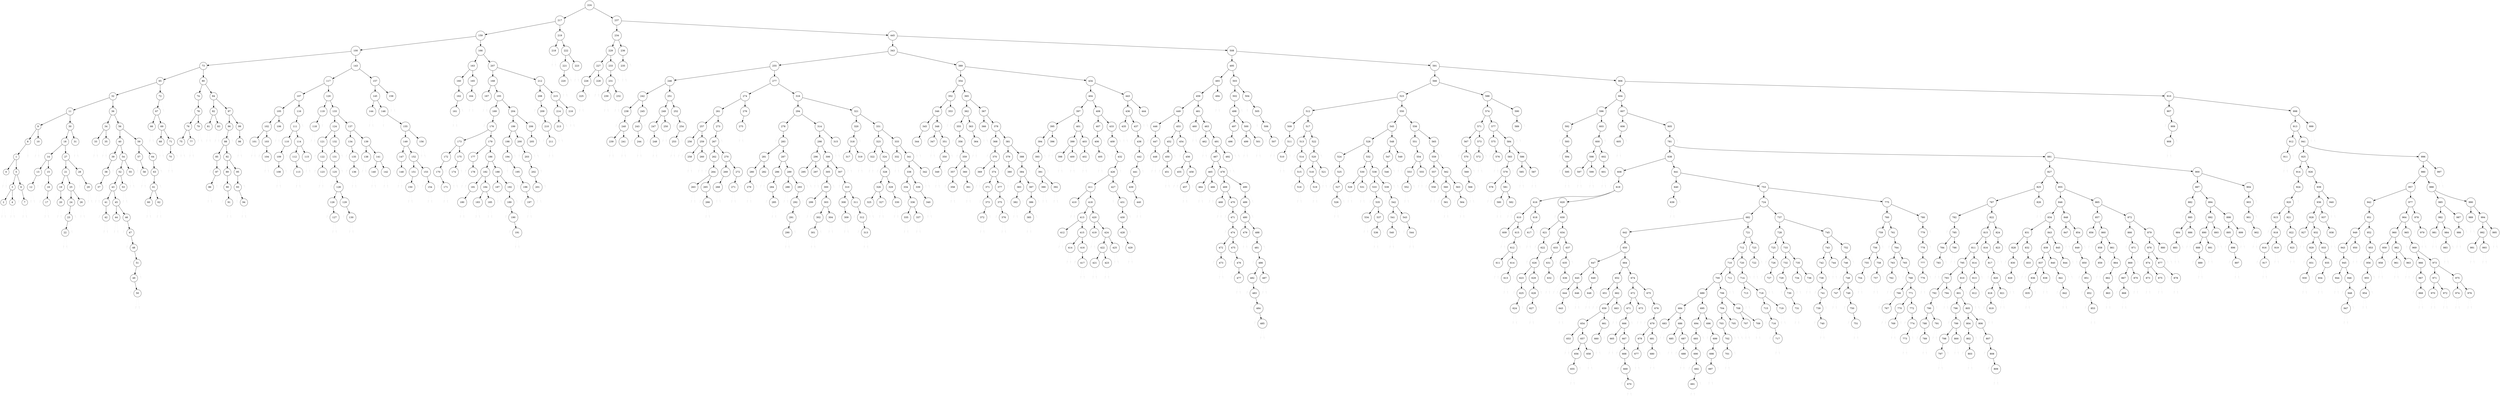 digraph G {
	node [shape=circle];
	"31" [label="224"];
	"31" -> "242";
	"242" [label="217"];
	"242" -> "484";
	"484" [label="159"];
	"484" -> "462";
	"462" [label="100"];
	"462" -> "393";
	"393" [label="73"];
	"393" -> "798";
	"798" [label="65"];
	"798" -> "449";
	"449" [label="32"];
	"449" -> "450";
	"450" [label="11"];
	"450" -> "693";
	"693" [label="9"];
	"693" -> "423";
	"423" [label="8"];
	"423" -> "671";
	"671" [label="1"];
	"671" -> "610";
	"610" [label="0"];
	"610" -> "610l" [color=gray95];
	"610l" [shape=point, color=gray95];
	"610" -> "610r" [color=gray95];
	"610r" [shape=point, color=gray95];
	"671" -> "422";
	"422" [label="5"];
	"422" -> "584";
	"584" [label="3"];
	"584" -> "379";
	"379" [label="2"];
	"379" -> "379l" [color=gray95];
	"379l" [shape=point, color=gray95];
	"379" -> "379r" [color=gray95];
	"379r" [shape=point, color=gray95];
	"584" -> "304";
	"304" [label="4"];
	"304" -> "304l" [color=gray95];
	"304l" [shape=point, color=gray95];
	"304" -> "304r" [color=gray95];
	"304r" [shape=point, color=gray95];
	"422" -> "64";
	"64" [label="6"];
	"64" -> "64l" [color=gray95];
	"64l" [shape=point, color=gray95];
	"64" -> "5";
	"5" [label="7"];
	"5" -> "5l" [color=gray95];
	"5l" [shape=point, color=gray95];
	"5" -> "5r" [color=gray95];
	"5r" [shape=point, color=gray95];
	"423" -> "423r" [color=gray95];
	"423r" [shape=point, color=gray95];
	"693" -> "813";
	"813" [label="10"];
	"813" -> "813l" [color=gray95];
	"813l" [shape=point, color=gray95];
	"813" -> "813r" [color=gray95];
	"813r" [shape=point, color=gray95];
	"450" -> "971";
	"971" [label="30"];
	"971" -> "638";
	"638" [label="18"];
	"638" -> "904";
	"904" [label="14"];
	"904" -> "507";
	"507" [label="13"];
	"507" -> "413";
	"413" [label="12"];
	"413" -> "413l" [color=gray95];
	"413l" [shape=point, color=gray95];
	"413" -> "413r" [color=gray95];
	"413r" [shape=point, color=gray95];
	"507" -> "507r" [color=gray95];
	"507r" [shape=point, color=gray95];
	"904" -> "547";
	"547" [label="15"];
	"547" -> "547l" [color=gray95];
	"547l" [shape=point, color=gray95];
	"547" -> "56";
	"56" [label="16"];
	"56" -> "56l" [color=gray95];
	"56l" [shape=point, color=gray95];
	"56" -> "660";
	"660" [label="17"];
	"660" -> "660l" [color=gray95];
	"660l" [shape=point, color=gray95];
	"660" -> "660r" [color=gray95];
	"660r" [shape=point, color=gray95];
	"638" -> "961";
	"961" [label="27"];
	"961" -> "68";
	"68" [label="21"];
	"68" -> "200";
	"200" [label="19"];
	"200" -> "200l" [color=gray95];
	"200l" [shape=point, color=gray95];
	"200" -> "694";
	"694" [label="20"];
	"694" -> "694l" [color=gray95];
	"694l" [shape=point, color=gray95];
	"694" -> "694r" [color=gray95];
	"694r" [shape=point, color=gray95];
	"68" -> "196";
	"196" [label="25"];
	"196" -> "32";
	"32" [label="24"];
	"32" -> "941";
	"941" [label="23"];
	"941" -> "489";
	"489" [label="22"];
	"489" -> "489l" [color=gray95];
	"489l" [shape=point, color=gray95];
	"489" -> "489r" [color=gray95];
	"489r" [shape=point, color=gray95];
	"941" -> "941r" [color=gray95];
	"941r" [shape=point, color=gray95];
	"32" -> "32r" [color=gray95];
	"32r" [shape=point, color=gray95];
	"196" -> "653";
	"653" [label="26"];
	"653" -> "653l" [color=gray95];
	"653l" [shape=point, color=gray95];
	"653" -> "653r" [color=gray95];
	"653r" [shape=point, color=gray95];
	"961" -> "292";
	"292" [label="28"];
	"292" -> "292l" [color=gray95];
	"292l" [shape=point, color=gray95];
	"292" -> "892";
	"892" [label="29"];
	"892" -> "892l" [color=gray95];
	"892l" [shape=point, color=gray95];
	"892" -> "892r" [color=gray95];
	"892r" [shape=point, color=gray95];
	"971" -> "962";
	"962" [label="31"];
	"962" -> "962l" [color=gray95];
	"962l" [shape=point, color=gray95];
	"962" -> "962r" [color=gray95];
	"962r" [shape=point, color=gray95];
	"449" -> "140";
	"140" [label="36"];
	"140" -> "578";
	"578" [label="34"];
	"578" -> "697";
	"697" [label="33"];
	"697" -> "697l" [color=gray95];
	"697l" [shape=point, color=gray95];
	"697" -> "697r" [color=gray95];
	"697r" [shape=point, color=gray95];
	"578" -> "768";
	"768" [label="35"];
	"768" -> "768l" [color=gray95];
	"768l" [shape=point, color=gray95];
	"768" -> "768r" [color=gray95];
	"768r" [shape=point, color=gray95];
	"140" -> "741";
	"741" [label="56"];
	"741" -> "494";
	"494" [label="40"];
	"494" -> "384";
	"384" [label="39"];
	"384" -> "288";
	"288" [label="38"];
	"288" -> "827";
	"827" [label="37"];
	"827" -> "827l" [color=gray95];
	"827l" [shape=point, color=gray95];
	"827" -> "827r" [color=gray95];
	"827r" [shape=point, color=gray95];
	"288" -> "288r" [color=gray95];
	"288r" [shape=point, color=gray95];
	"384" -> "384r" [color=gray95];
	"384r" [shape=point, color=gray95];
	"494" -> "208";
	"208" [label="54"];
	"208" -> "939";
	"939" [label="52"];
	"939" -> "561";
	"561" [label="43"];
	"561" -> "167";
	"167" [label="41"];
	"167" -> "167l" [color=gray95];
	"167l" [shape=point, color=gray95];
	"167" -> "897";
	"897" [label="42"];
	"897" -> "897l" [color=gray95];
	"897l" [shape=point, color=gray95];
	"897" -> "897r" [color=gray95];
	"897r" [shape=point, color=gray95];
	"561" -> "96";
	"96" [label="45"];
	"96" -> "219";
	"219" [label="44"];
	"219" -> "219l" [color=gray95];
	"219l" [shape=point, color=gray95];
	"219" -> "219r" [color=gray95];
	"219r" [shape=point, color=gray95];
	"96" -> "174";
	"174" [label="46"];
	"174" -> "174l" [color=gray95];
	"174l" [shape=point, color=gray95];
	"174" -> "19";
	"19" [label="47"];
	"19" -> "19l" [color=gray95];
	"19l" [shape=point, color=gray95];
	"19" -> "448";
	"448" [label="48"];
	"448" -> "448l" [color=gray95];
	"448l" [shape=point, color=gray95];
	"448" -> "163";
	"163" [label="51"];
	"163" -> "358";
	"358" [label="49"];
	"358" -> "358l" [color=gray95];
	"358l" [shape=point, color=gray95];
	"358" -> "641";
	"641" [label="50"];
	"641" -> "641l" [color=gray95];
	"641l" [shape=point, color=gray95];
	"641" -> "641r" [color=gray95];
	"641r" [shape=point, color=gray95];
	"163" -> "163r" [color=gray95];
	"163r" [shape=point, color=gray95];
	"939" -> "764";
	"764" [label="53"];
	"764" -> "764l" [color=gray95];
	"764l" [shape=point, color=gray95];
	"764" -> "764r" [color=gray95];
	"764r" [shape=point, color=gray95];
	"208" -> "186";
	"186" [label="55"];
	"186" -> "186l" [color=gray95];
	"186l" [shape=point, color=gray95];
	"186" -> "186r" [color=gray95];
	"186r" [shape=point, color=gray95];
	"741" -> "763";
	"763" [label="59"];
	"763" -> "626";
	"626" [label="57"];
	"626" -> "626l" [color=gray95];
	"626l" [shape=point, color=gray95];
	"626" -> "39";
	"39" [label="58"];
	"39" -> "39l" [color=gray95];
	"39l" [shape=point, color=gray95];
	"39" -> "39r" [color=gray95];
	"39r" [shape=point, color=gray95];
	"763" -> "826";
	"826" [label="64"];
	"826" -> "701";
	"701" [label="63"];
	"701" -> "703";
	"703" [label="61"];
	"703" -> "990";
	"990" [label="60"];
	"990" -> "990l" [color=gray95];
	"990l" [shape=point, color=gray95];
	"990" -> "990r" [color=gray95];
	"990r" [shape=point, color=gray95];
	"703" -> "738";
	"738" [label="62"];
	"738" -> "738l" [color=gray95];
	"738l" [shape=point, color=gray95];
	"738" -> "738r" [color=gray95];
	"738r" [shape=point, color=gray95];
	"701" -> "701r" [color=gray95];
	"701r" [shape=point, color=gray95];
	"826" -> "826r" [color=gray95];
	"826r" [shape=point, color=gray95];
	"798" -> "138";
	"138" [label="72"];
	"138" -> "309";
	"309" [label="67"];
	"309" -> "224";
	"224" [label="66"];
	"224" -> "224l" [color=gray95];
	"224l" [shape=point, color=gray95];
	"224" -> "224r" [color=gray95];
	"224r" [shape=point, color=gray95];
	"309" -> "376";
	"376" [label="69"];
	"376" -> "14";
	"14" [label="68"];
	"14" -> "14l" [color=gray95];
	"14l" [shape=point, color=gray95];
	"14" -> "14r" [color=gray95];
	"14r" [shape=point, color=gray95];
	"376" -> "324";
	"324" [label="71"];
	"324" -> "851";
	"851" [label="70"];
	"851" -> "851l" [color=gray95];
	"851l" [shape=point, color=gray95];
	"851" -> "851r" [color=gray95];
	"851r" [shape=point, color=gray95];
	"324" -> "324r" [color=gray95];
	"324r" [shape=point, color=gray95];
	"138" -> "138r" [color=gray95];
	"138r" [shape=point, color=gray95];
	"393" -> "819";
	"819" [label="80"];
	"819" -> "348";
	"348" [label="74"];
	"348" -> "348l" [color=gray95];
	"348l" [shape=point, color=gray95];
	"348" -> "629";
	"629" [label="78"];
	"629" -> "257";
	"257" [label="76"];
	"257" -> "644";
	"644" [label="75"];
	"644" -> "644l" [color=gray95];
	"644l" [shape=point, color=gray95];
	"644" -> "644r" [color=gray95];
	"644r" [shape=point, color=gray95];
	"257" -> "605";
	"605" [label="77"];
	"605" -> "605l" [color=gray95];
	"605l" [shape=point, color=gray95];
	"605" -> "605r" [color=gray95];
	"605r" [shape=point, color=gray95];
	"629" -> "99";
	"99" [label="79"];
	"99" -> "99l" [color=gray95];
	"99l" [shape=point, color=gray95];
	"99" -> "99r" [color=gray95];
	"99r" [shape=point, color=gray95];
	"819" -> "884";
	"884" [label="84"];
	"884" -> "459";
	"459" [label="82"];
	"459" -> "72";
	"72" [label="81"];
	"72" -> "72l" [color=gray95];
	"72l" [shape=point, color=gray95];
	"72" -> "72r" [color=gray95];
	"72r" [shape=point, color=gray95];
	"459" -> "789";
	"789" [label="83"];
	"789" -> "789l" [color=gray95];
	"789l" [shape=point, color=gray95];
	"789" -> "789r" [color=gray95];
	"789r" [shape=point, color=gray95];
	"884" -> "417";
	"417" [label="97"];
	"417" -> "627";
	"627" [label="96"];
	"627" -> "996";
	"996" [label="88"];
	"996" -> "203";
	"203" [label="85"];
	"203" -> "203l" [color=gray95];
	"203l" [shape=point, color=gray95];
	"203" -> "550";
	"550" [label="87"];
	"550" -> "983";
	"983" [label="86"];
	"983" -> "983l" [color=gray95];
	"983l" [shape=point, color=gray95];
	"983" -> "983r" [color=gray95];
	"983r" [shape=point, color=gray95];
	"550" -> "550r" [color=gray95];
	"550r" [shape=point, color=gray95];
	"996" -> "737";
	"737" [label="92"];
	"737" -> "556";
	"556" [label="89"];
	"556" -> "556l" [color=gray95];
	"556l" [shape=point, color=gray95];
	"556" -> "382";
	"382" [label="90"];
	"382" -> "382l" [color=gray95];
	"382l" [shape=point, color=gray95];
	"382" -> "148";
	"148" [label="91"];
	"148" -> "148l" [color=gray95];
	"148l" [shape=point, color=gray95];
	"148" -> "148r" [color=gray95];
	"148r" [shape=point, color=gray95];
	"737" -> "658";
	"658" [label="95"];
	"658" -> "282";
	"282" [label="93"];
	"282" -> "282l" [color=gray95];
	"282l" [shape=point, color=gray95];
	"282" -> "538";
	"538" [label="94"];
	"538" -> "538l" [color=gray95];
	"538l" [shape=point, color=gray95];
	"538" -> "538r" [color=gray95];
	"538r" [shape=point, color=gray95];
	"658" -> "658r" [color=gray95];
	"658r" [shape=point, color=gray95];
	"627" -> "627r" [color=gray95];
	"627r" [shape=point, color=gray95];
	"417" -> "391";
	"391" [label="99"];
	"391" -> "371";
	"371" [label="98"];
	"371" -> "371l" [color=gray95];
	"371l" [shape=point, color=gray95];
	"371" -> "371r" [color=gray95];
	"371r" [shape=point, color=gray95];
	"391" -> "391r" [color=gray95];
	"391r" [shape=point, color=gray95];
	"462" -> "806";
	"806" [label="143"];
	"806" -> "362";
	"362" [label="117"];
	"362" -> "848";
	"848" [label="107"];
	"848" -> "187";
	"187" [label="105"];
	"187" -> "530";
	"530" [label="102"];
	"530" -> "838";
	"838" [label="101"];
	"838" -> "838l" [color=gray95];
	"838l" [shape=point, color=gray95];
	"838" -> "838r" [color=gray95];
	"838r" [shape=point, color=gray95];
	"530" -> "771";
	"771" [label="103"];
	"771" -> "771l" [color=gray95];
	"771l" [shape=point, color=gray95];
	"771" -> "509";
	"509" [label="104"];
	"509" -> "509l" [color=gray95];
	"509l" [shape=point, color=gray95];
	"509" -> "509r" [color=gray95];
	"509r" [shape=point, color=gray95];
	"187" -> "616";
	"616" [label="106"];
	"616" -> "616l" [color=gray95];
	"616l" [shape=point, color=gray95];
	"616" -> "616r" [color=gray95];
	"616r" [shape=point, color=gray95];
	"848" -> "198";
	"198" [label="116"];
	"198" -> "955";
	"955" [label="111"];
	"955" -> "502";
	"502" [label="110"];
	"502" -> "458";
	"458" [label="109"];
	"458" -> "399";
	"399" [label="108"];
	"399" -> "399l" [color=gray95];
	"399l" [shape=point, color=gray95];
	"399" -> "399r" [color=gray95];
	"399r" [shape=point, color=gray95];
	"458" -> "458r" [color=gray95];
	"458r" [shape=point, color=gray95];
	"502" -> "502r" [color=gray95];
	"502r" [shape=point, color=gray95];
	"955" -> "375";
	"375" [label="114"];
	"375" -> "164";
	"164" [label="112"];
	"164" -> "164l" [color=gray95];
	"164l" [shape=point, color=gray95];
	"164" -> "418";
	"418" [label="113"];
	"418" -> "418l" [color=gray95];
	"418l" [shape=point, color=gray95];
	"418" -> "418r" [color=gray95];
	"418r" [shape=point, color=gray95];
	"375" -> "601";
	"601" [label="115"];
	"601" -> "601l" [color=gray95];
	"601l" [shape=point, color=gray95];
	"601" -> "601r" [color=gray95];
	"601r" [shape=point, color=gray95];
	"198" -> "198r" [color=gray95];
	"198r" [shape=point, color=gray95];
	"362" -> "917";
	"917" [label="120"];
	"917" -> "13";
	"13" [label="119"];
	"13" -> "920";
	"920" [label="118"];
	"920" -> "920l" [color=gray95];
	"920l" [shape=point, color=gray95];
	"920" -> "920r" [color=gray95];
	"920r" [shape=point, color=gray95];
	"13" -> "13r" [color=gray95];
	"13r" [shape=point, color=gray95];
	"917" -> "256";
	"256" [label="133"];
	"256" -> "850";
	"850" [label="124"];
	"850" -> "659";
	"659" [label="121"];
	"659" -> "659l" [color=gray95];
	"659l" [shape=point, color=gray95];
	"659" -> "364";
	"364" [label="122"];
	"364" -> "364l" [color=gray95];
	"364l" [shape=point, color=gray95];
	"364" -> "110";
	"110" [label="123"];
	"110" -> "110l" [color=gray95];
	"110l" [shape=point, color=gray95];
	"110" -> "110r" [color=gray95];
	"110r" [shape=point, color=gray95];
	"850" -> "493";
	"493" [label="132"];
	"493" -> "830";
	"830" [label="131"];
	"830" -> "957";
	"957" [label="125"];
	"957" -> "957l" [color=gray95];
	"957l" [shape=point, color=gray95];
	"957" -> "947";
	"947" [label="128"];
	"947" -> "145";
	"145" [label="126"];
	"145" -> "145l" [color=gray95];
	"145l" [shape=point, color=gray95];
	"145" -> "204";
	"204" [label="127"];
	"204" -> "204l" [color=gray95];
	"204l" [shape=point, color=gray95];
	"204" -> "204r" [color=gray95];
	"204r" [shape=point, color=gray95];
	"947" -> "758";
	"758" [label="129"];
	"758" -> "758l" [color=gray95];
	"758l" [shape=point, color=gray95];
	"758" -> "178";
	"178" [label="130"];
	"178" -> "178l" [color=gray95];
	"178l" [shape=point, color=gray95];
	"178" -> "178r" [color=gray95];
	"178r" [shape=point, color=gray95];
	"830" -> "830r" [color=gray95];
	"830r" [shape=point, color=gray95];
	"493" -> "493r" [color=gray95];
	"493r" [shape=point, color=gray95];
	"256" -> "189";
	"189" [label="137"];
	"189" -> "889";
	"889" [label="134"];
	"889" -> "889l" [color=gray95];
	"889l" [shape=point, color=gray95];
	"889" -> "888";
	"888" [label="135"];
	"888" -> "888l" [color=gray95];
	"888l" [shape=point, color=gray95];
	"888" -> "214";
	"214" [label="136"];
	"214" -> "214l" [color=gray95];
	"214l" [shape=point, color=gray95];
	"214" -> "214r" [color=gray95];
	"214r" [shape=point, color=gray95];
	"189" -> "958";
	"958" [label="139"];
	"958" -> "341";
	"341" [label="138"];
	"341" -> "341l" [color=gray95];
	"341l" [shape=point, color=gray95];
	"341" -> "341r" [color=gray95];
	"341r" [shape=point, color=gray95];
	"958" -> "721";
	"721" [label="141"];
	"721" -> "149";
	"149" [label="140"];
	"149" -> "149l" [color=gray95];
	"149l" [shape=point, color=gray95];
	"149" -> "149r" [color=gray95];
	"149r" [shape=point, color=gray95];
	"721" -> "637";
	"637" [label="142"];
	"637" -> "637l" [color=gray95];
	"637l" [shape=point, color=gray95];
	"637" -> "637r" [color=gray95];
	"637r" [shape=point, color=gray95];
	"806" -> "136";
	"136" [label="157"];
	"136" -> "129";
	"129" [label="145"];
	"129" -> "524";
	"524" [label="144"];
	"524" -> "524l" [color=gray95];
	"524l" [shape=point, color=gray95];
	"524" -> "524r" [color=gray95];
	"524r" [shape=point, color=gray95];
	"129" -> "576";
	"576" [label="146"];
	"576" -> "576l" [color=gray95];
	"576l" [shape=point, color=gray95];
	"576" -> "821";
	"821" [label="155"];
	"821" -> "177";
	"177" [label="149"];
	"177" -> "692";
	"692" [label="147"];
	"692" -> "692l" [color=gray95];
	"692l" [shape=point, color=gray95];
	"692" -> "790";
	"790" [label="148"];
	"790" -> "790l" [color=gray95];
	"790l" [shape=point, color=gray95];
	"790" -> "790r" [color=gray95];
	"790r" [shape=point, color=gray95];
	"177" -> "380";
	"380" [label="152"];
	"380" -> "952";
	"952" [label="151"];
	"952" -> "463";
	"463" [label="150"];
	"463" -> "463l" [color=gray95];
	"463l" [shape=point, color=gray95];
	"463" -> "463r" [color=gray95];
	"463r" [shape=point, color=gray95];
	"952" -> "952r" [color=gray95];
	"952r" [shape=point, color=gray95];
	"380" -> "88";
	"88" [label="153"];
	"88" -> "88l" [color=gray95];
	"88l" [shape=point, color=gray95];
	"88" -> "776";
	"776" [label="154"];
	"776" -> "776l" [color=gray95];
	"776l" [shape=point, color=gray95];
	"776" -> "776r" [color=gray95];
	"776r" [shape=point, color=gray95];
	"821" -> "95";
	"95" [label="156"];
	"95" -> "95l" [color=gray95];
	"95l" [shape=point, color=gray95];
	"95" -> "95r" [color=gray95];
	"95r" [shape=point, color=gray95];
	"136" -> "169";
	"169" [label="158"];
	"169" -> "169l" [color=gray95];
	"169l" [shape=point, color=gray95];
	"169" -> "169r" [color=gray95];
	"169r" [shape=point, color=gray95];
	"484" -> "890";
	"890" [label="166"];
	"890" -> "318";
	"318" [label="163"];
	"318" -> "745";
	"745" [label="160"];
	"745" -> "745l" [color=gray95];
	"745l" [shape=point, color=gray95];
	"745" -> "202";
	"202" [label="162"];
	"202" -> "183";
	"183" [label="161"];
	"183" -> "183l" [color=gray95];
	"183l" [shape=point, color=gray95];
	"183" -> "183r" [color=gray95];
	"183r" [shape=point, color=gray95];
	"202" -> "202r" [color=gray95];
	"202r" [shape=point, color=gray95];
	"318" -> "896";
	"896" [label="165"];
	"896" -> "785";
	"785" [label="164"];
	"785" -> "785l" [color=gray95];
	"785l" [shape=point, color=gray95];
	"785" -> "785r" [color=gray95];
	"785r" [shape=point, color=gray95];
	"896" -> "896r" [color=gray95];
	"896r" [shape=point, color=gray95];
	"890" -> "583";
	"583" [label="207"];
	"583" -> "479";
	"479" [label="168"];
	"479" -> "709";
	"709" [label="167"];
	"709" -> "709l" [color=gray95];
	"709l" [shape=point, color=gray95];
	"709" -> "709r" [color=gray95];
	"709r" [shape=point, color=gray95];
	"479" -> "7";
	"7" [label="193"];
	"7" -> "331";
	"331" [label="169"];
	"331" -> "331l" [color=gray95];
	"331l" [shape=point, color=gray95];
	"331" -> "568";
	"568" [label="176"];
	"568" -> "317";
	"317" [label="173"];
	"317" -> "663";
	"663" [label="172"];
	"663" -> "847";
	"847" [label="170"];
	"847" -> "847l" [color=gray95];
	"847l" [shape=point, color=gray95];
	"847" -> "559";
	"559" [label="171"];
	"559" -> "559l" [color=gray95];
	"559l" [shape=point, color=gray95];
	"559" -> "559r" [color=gray95];
	"559r" [shape=point, color=gray95];
	"663" -> "663r" [color=gray95];
	"663r" [shape=point, color=gray95];
	"317" -> "526";
	"526" [label="175"];
	"526" -> "464";
	"464" [label="174"];
	"464" -> "464l" [color=gray95];
	"464l" [shape=point, color=gray95];
	"464" -> "464r" [color=gray95];
	"464r" [shape=point, color=gray95];
	"526" -> "526r" [color=gray95];
	"526r" [shape=point, color=gray95];
	"568" -> "905";
	"905" [label="179"];
	"905" -> "560";
	"560" [label="177"];
	"560" -> "560l" [color=gray95];
	"560l" [shape=point, color=gray95];
	"560" -> "893";
	"893" [label="178"];
	"893" -> "893l" [color=gray95];
	"893l" [shape=point, color=gray95];
	"893" -> "893r" [color=gray95];
	"893r" [shape=point, color=gray95];
	"905" -> "468";
	"468" [label="186"];
	"468" -> "876";
	"876" [label="182"];
	"876" -> "81";
	"81" [label="181"];
	"81" -> "77";
	"77" [label="180"];
	"77" -> "77l" [color=gray95];
	"77l" [shape=point, color=gray95];
	"77" -> "77r" [color=gray95];
	"77r" [shape=point, color=gray95];
	"81" -> "81r" [color=gray95];
	"81r" [shape=point, color=gray95];
	"876" -> "150";
	"150" [label="184"];
	"150" -> "100";
	"100" [label="183"];
	"100" -> "100l" [color=gray95];
	"100l" [shape=point, color=gray95];
	"100" -> "100r" [color=gray95];
	"100r" [shape=point, color=gray95];
	"150" -> "981";
	"981" [label="185"];
	"981" -> "981l" [color=gray95];
	"981l" [shape=point, color=gray95];
	"981" -> "981r" [color=gray95];
	"981r" [shape=point, color=gray95];
	"468" -> "609";
	"609" [label="188"];
	"609" -> "875";
	"875" [label="187"];
	"875" -> "875l" [color=gray95];
	"875l" [shape=point, color=gray95];
	"875" -> "875r" [color=gray95];
	"875r" [shape=point, color=gray95];
	"609" -> "69";
	"69" [label="192"];
	"69" -> "347";
	"347" [label="189"];
	"347" -> "347l" [color=gray95];
	"347l" [shape=point, color=gray95];
	"347" -> "963";
	"963" [label="190"];
	"963" -> "963l" [color=gray95];
	"963l" [shape=point, color=gray95];
	"963" -> "974";
	"974" [label="191"];
	"974" -> "974l" [color=gray95];
	"974l" [shape=point, color=gray95];
	"974" -> "974r" [color=gray95];
	"974r" [shape=point, color=gray95];
	"69" -> "69r" [color=gray95];
	"69r" [shape=point, color=gray95];
	"7" -> "312";
	"312" [label="204"];
	"312" -> "21";
	"21" [label="199"];
	"21" -> "30";
	"30" [label="198"];
	"30" -> "346";
	"346" [label="194"];
	"346" -> "346l" [color=gray95];
	"346l" [shape=point, color=gray95];
	"346" -> "614";
	"614" [label="195"];
	"614" -> "614l" [color=gray95];
	"614l" [shape=point, color=gray95];
	"614" -> "137";
	"137" [label="196"];
	"137" -> "137l" [color=gray95];
	"137l" [shape=point, color=gray95];
	"137" -> "732";
	"732" [label="197"];
	"732" -> "732l" [color=gray95];
	"732l" [shape=point, color=gray95];
	"732" -> "732r" [color=gray95];
	"732r" [shape=point, color=gray95];
	"30" -> "30r" [color=gray95];
	"30r" [shape=point, color=gray95];
	"21" -> "120";
	"120" [label="200"];
	"120" -> "120l" [color=gray95];
	"120l" [shape=point, color=gray95];
	"120" -> "587";
	"587" [label="203"];
	"587" -> "372";
	"372" [label="202"];
	"372" -> "581";
	"581" [label="201"];
	"581" -> "581l" [color=gray95];
	"581l" [shape=point, color=gray95];
	"581" -> "581r" [color=gray95];
	"581r" [shape=point, color=gray95];
	"372" -> "372r" [color=gray95];
	"372r" [shape=point, color=gray95];
	"587" -> "587r" [color=gray95];
	"587r" [shape=point, color=gray95];
	"312" -> "797";
	"797" [label="206"];
	"797" -> "299";
	"299" [label="205"];
	"299" -> "299l" [color=gray95];
	"299l" [shape=point, color=gray95];
	"299" -> "299r" [color=gray95];
	"299r" [shape=point, color=gray95];
	"797" -> "797r" [color=gray95];
	"797r" [shape=point, color=gray95];
	"583" -> "24";
	"24" [label="212"];
	"24" -> "725";
	"725" [label="208"];
	"725" -> "725l" [color=gray95];
	"725l" [shape=point, color=gray95];
	"725" -> "867";
	"867" [label="209"];
	"867" -> "867l" [color=gray95];
	"867l" [shape=point, color=gray95];
	"867" -> "796";
	"796" [label="210"];
	"796" -> "796l" [color=gray95];
	"796l" [shape=point, color=gray95];
	"796" -> "541";
	"541" [label="211"];
	"541" -> "541l" [color=gray95];
	"541l" [shape=point, color=gray95];
	"541" -> "541r" [color=gray95];
	"541r" [shape=point, color=gray95];
	"24" -> "652";
	"652" [label="215"];
	"652" -> "993";
	"993" [label="214"];
	"993" -> "991";
	"991" [label="213"];
	"991" -> "991l" [color=gray95];
	"991l" [shape=point, color=gray95];
	"991" -> "991r" [color=gray95];
	"991r" [shape=point, color=gray95];
	"993" -> "993r" [color=gray95];
	"993r" [shape=point, color=gray95];
	"652" -> "55";
	"55" [label="216"];
	"55" -> "55l" [color=gray95];
	"55l" [shape=point, color=gray95];
	"55" -> "55r" [color=gray95];
	"55r" [shape=point, color=gray95];
	"242" -> "747";
	"747" [label="219"];
	"747" -> "444";
	"444" [label="218"];
	"444" -> "444l" [color=gray95];
	"444l" [shape=point, color=gray95];
	"444" -> "444r" [color=gray95];
	"444r" [shape=point, color=gray95];
	"747" -> "749";
	"749" [label="222"];
	"749" -> "803";
	"803" [label="221"];
	"803" -> "171";
	"171" [label="220"];
	"171" -> "171l" [color=gray95];
	"171l" [shape=point, color=gray95];
	"171" -> "171r" [color=gray95];
	"171r" [shape=point, color=gray95];
	"803" -> "803r" [color=gray95];
	"803r" [shape=point, color=gray95];
	"749" -> "579";
	"579" [label="223"];
	"579" -> "579l" [color=gray95];
	"579l" [shape=point, color=gray95];
	"579" -> "579r" [color=gray95];
	"579r" [shape=point, color=gray95];
	"31" -> "268";
	"268" [label="237"];
	"268" -> "500";
	"500" [label="234"];
	"500" -> "516";
	"516" [label="229"];
	"516" -> "482";
	"482" [label="227"];
	"482" -> "377";
	"377" [label="226"];
	"377" -> "753";
	"753" [label="225"];
	"753" -> "753l" [color=gray95];
	"753l" [shape=point, color=gray95];
	"753" -> "753r" [color=gray95];
	"753r" [shape=point, color=gray95];
	"377" -> "377r" [color=gray95];
	"377r" [shape=point, color=gray95];
	"482" -> "887";
	"887" [label="228"];
	"887" -> "887l" [color=gray95];
	"887l" [shape=point, color=gray95];
	"887" -> "887r" [color=gray95];
	"887r" [shape=point, color=gray95];
	"516" -> "121";
	"121" [label="233"];
	"121" -> "235";
	"235" [label="231"];
	"235" -> "599";
	"599" [label="230"];
	"599" -> "599l" [color=gray95];
	"599l" [shape=point, color=gray95];
	"599" -> "599r" [color=gray95];
	"599r" [shape=point, color=gray95];
	"235" -> "267";
	"267" [label="232"];
	"267" -> "267l" [color=gray95];
	"267l" [shape=point, color=gray95];
	"267" -> "267r" [color=gray95];
	"267r" [shape=point, color=gray95];
	"121" -> "121r" [color=gray95];
	"121r" [shape=point, color=gray95];
	"500" -> "438";
	"438" [label="236"];
	"438" -> "567";
	"567" [label="235"];
	"567" -> "567l" [color=gray95];
	"567l" [shape=point, color=gray95];
	"567" -> "567r" [color=gray95];
	"567r" [shape=point, color=gray95];
	"438" -> "438r" [color=gray95];
	"438r" [shape=point, color=gray95];
	"268" -> "852";
	"852" [label="445"];
	"852" -> "478";
	"478" [label="343"];
	"478" -> "442";
	"442" [label="255"];
	"442" -> "597";
	"597" [label="246"];
	"597" -> "355";
	"355" [label="242"];
	"355" -> "335";
	"335" [label="238"];
	"335" -> "335l" [color=gray95];
	"335l" [shape=point, color=gray95];
	"335" -> "387";
	"387" [label="240"];
	"387" -> "328";
	"328" [label="239"];
	"328" -> "328l" [color=gray95];
	"328l" [shape=point, color=gray95];
	"328" -> "328r" [color=gray95];
	"328r" [shape=point, color=gray95];
	"387" -> "716";
	"716" [label="241"];
	"716" -> "716l" [color=gray95];
	"716l" [shape=point, color=gray95];
	"716" -> "716r" [color=gray95];
	"716r" [shape=point, color=gray95];
	"355" -> "455";
	"455" [label="245"];
	"455" -> "569";
	"569" [label="243"];
	"569" -> "569l" [color=gray95];
	"569l" [shape=point, color=gray95];
	"569" -> "780";
	"780" [label="244"];
	"780" -> "780l" [color=gray95];
	"780l" [shape=point, color=gray95];
	"780" -> "780r" [color=gray95];
	"780r" [shape=point, color=gray95];
	"455" -> "455r" [color=gray95];
	"455r" [shape=point, color=gray95];
	"597" -> "389";
	"389" [label="251"];
	"389" -> "772";
	"772" [label="249"];
	"772" -> "617";
	"617" [label="247"];
	"617" -> "617l" [color=gray95];
	"617l" [shape=point, color=gray95];
	"617" -> "673";
	"673" [label="248"];
	"673" -> "673l" [color=gray95];
	"673l" [shape=point, color=gray95];
	"673" -> "673r" [color=gray95];
	"673r" [shape=point, color=gray95];
	"772" -> "552";
	"552" [label="250"];
	"552" -> "552l" [color=gray95];
	"552l" [shape=point, color=gray95];
	"552" -> "552r" [color=gray95];
	"552r" [shape=point, color=gray95];
	"389" -> "987";
	"987" [label="252"];
	"987" -> "987l" [color=gray95];
	"987l" [shape=point, color=gray95];
	"987" -> "284";
	"284" [label="254"];
	"284" -> "306";
	"306" [label="253"];
	"306" -> "306l" [color=gray95];
	"306l" [shape=point, color=gray95];
	"306" -> "306r" [color=gray95];
	"306r" [shape=point, color=gray95];
	"284" -> "284r" [color=gray95];
	"284r" [shape=point, color=gray95];
	"442" -> "804";
	"804" [label="277"];
	"804" -> "542";
	"542" [label="274"];
	"542" -> "910";
	"910" [label="261"];
	"910" -> "4";
	"4" [label="257"];
	"4" -> "6";
	"6" [label="256"];
	"6" -> "6l" [color=gray95];
	"6l" [shape=point, color=gray95];
	"6" -> "6r" [color=gray95];
	"6r" [shape=point, color=gray95];
	"4" -> "575";
	"575" [label="259"];
	"575" -> "290";
	"290" [label="258"];
	"290" -> "290l" [color=gray95];
	"290l" [shape=point, color=gray95];
	"290" -> "290r" [color=gray95];
	"290r" [shape=point, color=gray95];
	"575" -> "182";
	"182" [label="260"];
	"182" -> "182l" [color=gray95];
	"182l" [shape=point, color=gray95];
	"182" -> "182r" [color=gray95];
	"182r" [shape=point, color=gray95];
	"910" -> "231";
	"231" [label="273"];
	"231" -> "943";
	"943" [label="267"];
	"943" -> "474";
	"474" [label="262"];
	"474" -> "474l" [color=gray95];
	"474l" [shape=point, color=gray95];
	"474" -> "662";
	"662" [label="264"];
	"662" -> "330";
	"330" [label="263"];
	"330" -> "330l" [color=gray95];
	"330l" [shape=point, color=gray95];
	"330" -> "330r" [color=gray95];
	"330r" [shape=point, color=gray95];
	"662" -> "133";
	"133" [label="265"];
	"133" -> "133l" [color=gray95];
	"133l" [shape=point, color=gray95];
	"133" -> "271";
	"271" [label="266"];
	"271" -> "271l" [color=gray95];
	"271l" [shape=point, color=gray95];
	"271" -> "271r" [color=gray95];
	"271r" [shape=point, color=gray95];
	"943" -> "212";
	"212" [label="270"];
	"212" -> "243";
	"243" [label="269"];
	"243" -> "929";
	"929" [label="268"];
	"929" -> "929l" [color=gray95];
	"929l" [shape=point, color=gray95];
	"929" -> "929r" [color=gray95];
	"929r" [shape=point, color=gray95];
	"243" -> "243r" [color=gray95];
	"243r" [shape=point, color=gray95];
	"212" -> "885";
	"885" [label="272"];
	"885" -> "914";
	"914" [label="271"];
	"914" -> "914l" [color=gray95];
	"914l" [shape=point, color=gray95];
	"914" -> "914r" [color=gray95];
	"914r" [shape=point, color=gray95];
	"885" -> "885r" [color=gray95];
	"885r" [shape=point, color=gray95];
	"231" -> "231r" [color=gray95];
	"231r" [shape=point, color=gray95];
	"542" -> "815";
	"815" [label="276"];
	"815" -> "840";
	"840" [label="275"];
	"840" -> "840l" [color=gray95];
	"840l" [shape=point, color=gray95];
	"840" -> "840r" [color=gray95];
	"840r" [shape=point, color=gray95];
	"815" -> "815r" [color=gray95];
	"815r" [shape=point, color=gray95];
	"804" -> "635";
	"635" [label="316"];
	"635" -> "173";
	"173" [label="294"];
	"173" -> "447";
	"447" [label="278"];
	"447" -> "447l" [color=gray95];
	"447l" [shape=point, color=gray95];
	"447" -> "915";
	"915" [label="283"];
	"915" -> "710";
	"710" [label="281"];
	"710" -> "327";
	"327" [label="280"];
	"327" -> "12";
	"12" [label="279"];
	"12" -> "12l" [color=gray95];
	"12l" [shape=point, color=gray95];
	"12" -> "12r" [color=gray95];
	"12r" [shape=point, color=gray95];
	"327" -> "327r" [color=gray95];
	"327r" [shape=point, color=gray95];
	"710" -> "162";
	"162" [label="282"];
	"162" -> "162l" [color=gray95];
	"162l" [shape=point, color=gray95];
	"162" -> "162r" [color=gray95];
	"162r" [shape=point, color=gray95];
	"915" -> "1";
	"1" [label="287"];
	"1" -> "906";
	"906" [label="286"];
	"906" -> "249";
	"249" [label="284"];
	"249" -> "249l" [color=gray95];
	"249l" [shape=point, color=gray95];
	"249" -> "184";
	"184" [label="285"];
	"184" -> "184l" [color=gray95];
	"184l" [shape=point, color=gray95];
	"184" -> "184r" [color=gray95];
	"184r" [shape=point, color=gray95];
	"906" -> "906r" [color=gray95];
	"906r" [shape=point, color=gray95];
	"1" -> "159";
	"159" [label="289"];
	"159" -> "410";
	"410" [label="288"];
	"410" -> "410l" [color=gray95];
	"410l" [shape=point, color=gray95];
	"410" -> "410r" [color=gray95];
	"410r" [shape=point, color=gray95];
	"159" -> "80";
	"80" [label="293"];
	"80" -> "206";
	"206" [label="292"];
	"206" -> "65";
	"65" [label="291"];
	"65" -> "222";
	"222" [label="290"];
	"222" -> "222l" [color=gray95];
	"222l" [shape=point, color=gray95];
	"222" -> "222r" [color=gray95];
	"222r" [shape=point, color=gray95];
	"65" -> "65r" [color=gray95];
	"65r" [shape=point, color=gray95];
	"206" -> "206r" [color=gray95];
	"206r" [shape=point, color=gray95];
	"80" -> "80r" [color=gray95];
	"80r" [shape=point, color=gray95];
	"173" -> "679";
	"679" [label="314"];
	"679" -> "766";
	"766" [label="298"];
	"766" -> "691";
	"691" [label="296"];
	"691" -> "618";
	"618" [label="295"];
	"618" -> "618l" [color=gray95];
	"618l" [shape=point, color=gray95];
	"618" -> "618r" [color=gray95];
	"618r" [shape=point, color=gray95];
	"691" -> "970";
	"970" [label="297"];
	"970" -> "970l" [color=gray95];
	"970l" [shape=point, color=gray95];
	"970" -> "970r" [color=gray95];
	"970r" [shape=point, color=gray95];
	"766" -> "433";
	"433" [label="306"];
	"433" -> "428";
	"428" [label="305"];
	"428" -> "546";
	"546" [label="300"];
	"546" -> "135";
	"135" [label="299"];
	"135" -> "135l" [color=gray95];
	"135l" [shape=point, color=gray95];
	"135" -> "135r" [color=gray95];
	"135r" [shape=point, color=gray95];
	"546" -> "471";
	"471" [label="303"];
	"471" -> "740";
	"740" [label="302"];
	"740" -> "79";
	"79" [label="301"];
	"79" -> "79l" [color=gray95];
	"79l" [shape=point, color=gray95];
	"79" -> "79r" [color=gray95];
	"79r" [shape=point, color=gray95];
	"740" -> "740r" [color=gray95];
	"740r" [shape=point, color=gray95];
	"471" -> "504";
	"504" [label="304"];
	"504" -> "504l" [color=gray95];
	"504l" [shape=point, color=gray95];
	"504" -> "504r" [color=gray95];
	"504r" [shape=point, color=gray95];
	"428" -> "428r" [color=gray95];
	"428r" [shape=point, color=gray95];
	"433" -> "92";
	"92" [label="307"];
	"92" -> "92l" [color=gray95];
	"92l" [shape=point, color=gray95];
	"92" -> "106";
	"106" [label="310"];
	"106" -> "160";
	"160" [label="308"];
	"160" -> "160l" [color=gray95];
	"160l" [shape=point, color=gray95];
	"160" -> "964";
	"964" [label="309"];
	"964" -> "964l" [color=gray95];
	"964l" [shape=point, color=gray95];
	"964" -> "964r" [color=gray95];
	"964r" [shape=point, color=gray95];
	"106" -> "822";
	"822" [label="311"];
	"822" -> "822l" [color=gray95];
	"822l" [shape=point, color=gray95];
	"822" -> "566";
	"566" [label="312"];
	"566" -> "566l" [color=gray95];
	"566l" [shape=point, color=gray95];
	"566" -> "385";
	"385" [label="313"];
	"385" -> "385l" [color=gray95];
	"385l" [shape=point, color=gray95];
	"385" -> "385r" [color=gray95];
	"385r" [shape=point, color=gray95];
	"679" -> "370";
	"370" [label="315"];
	"370" -> "370l" [color=gray95];
	"370l" [shape=point, color=gray95];
	"370" -> "370r" [color=gray95];
	"370r" [shape=point, color=gray95];
	"635" -> "144";
	"144" [label="321"];
	"144" -> "628";
	"628" [label="320"];
	"628" -> "535";
	"535" [label="318"];
	"535" -> "622";
	"622" [label="317"];
	"622" -> "622l" [color=gray95];
	"622l" [shape=point, color=gray95];
	"622" -> "622r" [color=gray95];
	"622r" [shape=point, color=gray95];
	"535" -> "254";
	"254" [label="319"];
	"254" -> "254l" [color=gray95];
	"254l" [shape=point, color=gray95];
	"254" -> "254r" [color=gray95];
	"254r" [shape=point, color=gray95];
	"628" -> "628r" [color=gray95];
	"628r" [shape=point, color=gray95];
	"144" -> "824";
	"824" [label="331"];
	"824" -> "228";
	"228" [label="323"];
	"228" -> "218";
	"218" [label="322"];
	"218" -> "218l" [color=gray95];
	"218l" [shape=point, color=gray95];
	"218" -> "218r" [color=gray95];
	"218r" [shape=point, color=gray95];
	"228" -> "260";
	"260" [label="324"];
	"260" -> "260l" [color=gray95];
	"260l" [shape=point, color=gray95];
	"260" -> "456";
	"456" [label="328"];
	"456" -> "146";
	"146" [label="326"];
	"146" -> "365";
	"365" [label="325"];
	"365" -> "365l" [color=gray95];
	"365l" [shape=point, color=gray95];
	"365" -> "365r" [color=gray95];
	"365r" [shape=point, color=gray95];
	"146" -> "565";
	"565" [label="327"];
	"565" -> "565l" [color=gray95];
	"565l" [shape=point, color=gray95];
	"565" -> "565r" [color=gray95];
	"565r" [shape=point, color=gray95];
	"456" -> "237";
	"237" [label="329"];
	"237" -> "237l" [color=gray95];
	"237l" [shape=point, color=gray95];
	"237" -> "420";
	"420" [label="330"];
	"420" -> "420l" [color=gray95];
	"420l" [shape=point, color=gray95];
	"420" -> "420r" [color=gray95];
	"420r" [shape=point, color=gray95];
	"824" -> "508";
	"508" [label="333"];
	"508" -> "321";
	"321" [label="332"];
	"321" -> "321l" [color=gray95];
	"321l" [shape=point, color=gray95];
	"321" -> "321r" [color=gray95];
	"321r" [shape=point, color=gray95];
	"508" -> "650";
	"650" [label="341"];
	"650" -> "613";
	"613" [label="338"];
	"613" -> "220";
	"220" [label="334"];
	"220" -> "220l" [color=gray95];
	"220l" [shape=point, color=gray95];
	"220" -> "756";
	"756" [label="336"];
	"756" -> "205";
	"205" [label="335"];
	"205" -> "205l" [color=gray95];
	"205l" [shape=point, color=gray95];
	"205" -> "205r" [color=gray95];
	"205r" [shape=point, color=gray95];
	"756" -> "253";
	"253" [label="337"];
	"253" -> "253l" [color=gray95];
	"253l" [shape=point, color=gray95];
	"253" -> "253r" [color=gray95];
	"253r" [shape=point, color=gray95];
	"613" -> "589";
	"589" [label="339"];
	"589" -> "589l" [color=gray95];
	"589l" [shape=point, color=gray95];
	"589" -> "757";
	"757" [label="340"];
	"757" -> "757l" [color=gray95];
	"757l" [shape=point, color=gray95];
	"757" -> "757r" [color=gray95];
	"757r" [shape=point, color=gray95];
	"650" -> "820";
	"820" [label="342"];
	"820" -> "820l" [color=gray95];
	"820l" [shape=point, color=gray95];
	"820" -> "820r" [color=gray95];
	"820r" [shape=point, color=gray95];
	"478" -> "161";
	"161" [label="389"];
	"161" -> "532";
	"532" [label="354"];
	"532" -> "38";
	"38" [label="352"];
	"38" -> "334";
	"334" [label="346"];
	"334" -> "325";
	"325" [label="345"];
	"325" -> "899";
	"899" [label="344"];
	"899" -> "899l" [color=gray95];
	"899l" [shape=point, color=gray95];
	"899" -> "899r" [color=gray95];
	"899r" [shape=point, color=gray95];
	"325" -> "325r" [color=gray95];
	"325r" [shape=point, color=gray95];
	"334" -> "724";
	"724" [label="348"];
	"724" -> "664";
	"664" [label="347"];
	"664" -> "664l" [color=gray95];
	"664l" [shape=point, color=gray95];
	"664" -> "664r" [color=gray95];
	"664r" [shape=point, color=gray95];
	"724" -> "672";
	"672" [label="351"];
	"672" -> "90";
	"90" [label="350"];
	"90" -> "85";
	"85" [label="349"];
	"85" -> "85l" [color=gray95];
	"85l" [shape=point, color=gray95];
	"85" -> "85r" [color=gray95];
	"85r" [shape=point, color=gray95];
	"90" -> "90r" [color=gray95];
	"90r" [shape=point, color=gray95];
	"672" -> "672r" [color=gray95];
	"672r" [shape=point, color=gray95];
	"38" -> "908";
	"908" [label="353"];
	"908" -> "908l" [color=gray95];
	"908l" [shape=point, color=gray95];
	"908" -> "908r" [color=gray95];
	"908r" [shape=point, color=gray95];
	"532" -> "604";
	"604" [label="365"];
	"604" -> "705";
	"705" [label="362"];
	"705" -> "543";
	"543" [label="355"];
	"543" -> "543l" [color=gray95];
	"543l" [shape=point, color=gray95];
	"543" -> "853";
	"853" [label="356"];
	"853" -> "853l" [color=gray95];
	"853l" [shape=point, color=gray95];
	"853" -> "808";
	"808" [label="359"];
	"808" -> "588";
	"588" [label="357"];
	"588" -> "588l" [color=gray95];
	"588l" [shape=point, color=gray95];
	"588" -> "421";
	"421" [label="358"];
	"421" -> "421l" [color=gray95];
	"421l" [shape=point, color=gray95];
	"421" -> "421r" [color=gray95];
	"421r" [shape=point, color=gray95];
	"808" -> "71";
	"71" [label="360"];
	"71" -> "71l" [color=gray95];
	"71l" [shape=point, color=gray95];
	"71" -> "195";
	"195" [label="361"];
	"195" -> "195l" [color=gray95];
	"195l" [shape=point, color=gray95];
	"195" -> "195r" [color=gray95];
	"195r" [shape=point, color=gray95];
	"705" -> "266";
	"266" [label="363"];
	"266" -> "266l" [color=gray95];
	"266l" [shape=point, color=gray95];
	"266" -> "466";
	"466" [label="364"];
	"466" -> "466l" [color=gray95];
	"466l" [shape=point, color=gray95];
	"466" -> "466r" [color=gray95];
	"466r" [shape=point, color=gray95];
	"604" -> "922";
	"922" [label="367"];
	"922" -> "400";
	"400" [label="366"];
	"400" -> "400l" [color=gray95];
	"400l" [shape=point, color=gray95];
	"400" -> "400r" [color=gray95];
	"400r" [shape=point, color=gray95];
	"922" -> "18";
	"18" [label="378"];
	"18" -> "434";
	"434" [label="368"];
	"434" -> "434l" [color=gray95];
	"434l" [shape=point, color=gray95];
	"434" -> "259";
	"259" [label="370"];
	"259" -> "109";
	"109" [label="369"];
	"109" -> "109l" [color=gray95];
	"109l" [shape=point, color=gray95];
	"109" -> "109r" [color=gray95];
	"109r" [shape=point, color=gray95];
	"259" -> "606";
	"606" [label="374"];
	"606" -> "104";
	"104" [label="371"];
	"104" -> "104l" [color=gray95];
	"104l" [shape=point, color=gray95];
	"104" -> "344";
	"344" [label="373"];
	"344" -> "132";
	"132" [label="372"];
	"132" -> "132l" [color=gray95];
	"132l" [shape=point, color=gray95];
	"132" -> "132r" [color=gray95];
	"132r" [shape=point, color=gray95];
	"344" -> "344r" [color=gray95];
	"344r" [shape=point, color=gray95];
	"606" -> "837";
	"837" [label="377"];
	"837" -> "944";
	"944" [label="375"];
	"944" -> "944l" [color=gray95];
	"944l" [shape=point, color=gray95];
	"944" -> "770";
	"770" [label="376"];
	"770" -> "770l" [color=gray95];
	"770l" [shape=point, color=gray95];
	"770" -> "770r" [color=gray95];
	"770r" [shape=point, color=gray95];
	"837" -> "837r" [color=gray95];
	"837r" [shape=point, color=gray95];
	"18" -> "86";
	"86" [label="381"];
	"86" -> "115";
	"115" [label="379"];
	"115" -> "115l" [color=gray95];
	"115l" [shape=point, color=gray95];
	"115" -> "856";
	"856" [label="380"];
	"856" -> "856l" [color=gray95];
	"856l" [shape=point, color=gray95];
	"856" -> "856r" [color=gray95];
	"856r" [shape=point, color=gray95];
	"86" -> "949";
	"949" [label="388"];
	"949" -> "154";
	"154" [label="384"];
	"154" -> "134";
	"134" [label="383"];
	"134" -> "172";
	"172" [label="382"];
	"172" -> "172l" [color=gray95];
	"172l" [shape=point, color=gray95];
	"172" -> "172r" [color=gray95];
	"172r" [shape=point, color=gray95];
	"134" -> "134r" [color=gray95];
	"134r" [shape=point, color=gray95];
	"154" -> "894";
	"894" [label="387"];
	"894" -> "332";
	"332" [label="386"];
	"332" -> "443";
	"443" [label="385"];
	"443" -> "443l" [color=gray95];
	"443l" [shape=point, color=gray95];
	"443" -> "443r" [color=gray95];
	"443r" [shape=point, color=gray95];
	"332" -> "332r" [color=gray95];
	"332r" [shape=point, color=gray95];
	"894" -> "894r" [color=gray95];
	"894r" [shape=point, color=gray95];
	"949" -> "949r" [color=gray95];
	"949r" [shape=point, color=gray95];
	"161" -> "748";
	"748" [label="434"];
	"748" -> "246";
	"246" [label="404"];
	"246" -> "646";
	"646" [label="397"];
	"646" -> "17";
	"17" [label="395"];
	"17" -> "498";
	"498" [label="394"];
	"498" -> "859";
	"859" [label="393"];
	"859" -> "50";
	"50" [label="391"];
	"50" -> "523";
	"523" [label="390"];
	"523" -> "523l" [color=gray95];
	"523l" [shape=point, color=gray95];
	"523" -> "523r" [color=gray95];
	"523r" [shape=point, color=gray95];
	"50" -> "277";
	"277" [label="392"];
	"277" -> "277l" [color=gray95];
	"277l" [shape=point, color=gray95];
	"277" -> "277r" [color=gray95];
	"277r" [shape=point, color=gray95];
	"859" -> "859r" [color=gray95];
	"859r" [shape=point, color=gray95];
	"498" -> "498r" [color=gray95];
	"498r" [shape=point, color=gray95];
	"17" -> "252";
	"252" [label="396"];
	"252" -> "252l" [color=gray95];
	"252l" [shape=point, color=gray95];
	"252" -> "252r" [color=gray95];
	"252r" [shape=point, color=gray95];
	"646" -> "354";
	"354" [label="401"];
	"354" -> "465";
	"465" [label="399"];
	"465" -> "407";
	"407" [label="398"];
	"407" -> "407l" [color=gray95];
	"407l" [shape=point, color=gray95];
	"407" -> "407r" [color=gray95];
	"407r" [shape=point, color=gray95];
	"465" -> "689";
	"689" [label="400"];
	"689" -> "689l" [color=gray95];
	"689l" [shape=point, color=gray95];
	"689" -> "689r" [color=gray95];
	"689r" [shape=point, color=gray95];
	"354" -> "366";
	"366" [label="403"];
	"366" -> "223";
	"223" [label="402"];
	"223" -> "223l" [color=gray95];
	"223l" [shape=point, color=gray95];
	"223" -> "223r" [color=gray95];
	"223r" [shape=point, color=gray95];
	"366" -> "366r" [color=gray95];
	"366r" [shape=point, color=gray95];
	"246" -> "517";
	"517" [label="408"];
	"517" -> "497";
	"497" [label="407"];
	"497" -> "655";
	"655" [label="406"];
	"655" -> "378";
	"378" [label="405"];
	"378" -> "378l" [color=gray95];
	"378l" [shape=point, color=gray95];
	"378" -> "378r" [color=gray95];
	"378r" [shape=point, color=gray95];
	"655" -> "655r" [color=gray95];
	"655r" [shape=point, color=gray95];
	"497" -> "497r" [color=gray95];
	"497r" [shape=point, color=gray95];
	"517" -> "20";
	"20" [label="433"];
	"20" -> "441";
	"441" [label="409"];
	"441" -> "441l" [color=gray95];
	"441l" [shape=point, color=gray95];
	"441" -> "563";
	"563" [label="432"];
	"563" -> "571";
	"571" [label="426"];
	"571" -> "179";
	"179" [label="411"];
	"179" -> "536";
	"536" [label="410"];
	"536" -> "536l" [color=gray95];
	"536l" [shape=point, color=gray95];
	"536" -> "536r" [color=gray95];
	"536r" [shape=point, color=gray95];
	"179" -> "356";
	"356" [label="418"];
	"356" -> "323";
	"323" [label="413"];
	"323" -> "602";
	"602" [label="412"];
	"602" -> "602l" [color=gray95];
	"602l" [shape=point, color=gray95];
	"602" -> "602r" [color=gray95];
	"602r" [shape=point, color=gray95];
	"323" -> "53";
	"53" [label="415"];
	"53" -> "151";
	"151" [label="414"];
	"151" -> "151l" [color=gray95];
	"151l" [shape=point, color=gray95];
	"151" -> "151r" [color=gray95];
	"151r" [shape=point, color=gray95];
	"53" -> "112";
	"112" [label="416"];
	"112" -> "112l" [color=gray95];
	"112l" [shape=point, color=gray95];
	"112" -> "191";
	"191" [label="417"];
	"191" -> "191l" [color=gray95];
	"191l" [shape=point, color=gray95];
	"191" -> "191r" [color=gray95];
	"191r" [shape=point, color=gray95];
	"356" -> "210";
	"210" [label="420"];
	"210" -> "794";
	"794" [label="419"];
	"794" -> "794l" [color=gray95];
	"794l" [shape=point, color=gray95];
	"794" -> "794r" [color=gray95];
	"794r" [shape=point, color=gray95];
	"210" -> "976";
	"976" [label="424"];
	"976" -> "440";
	"440" [label="422"];
	"440" -> "141";
	"141" [label="421"];
	"141" -> "141l" [color=gray95];
	"141l" [shape=point, color=gray95];
	"141" -> "141r" [color=gray95];
	"141r" [shape=point, color=gray95];
	"440" -> "624";
	"624" [label="423"];
	"624" -> "624l" [color=gray95];
	"624l" [shape=point, color=gray95];
	"624" -> "624r" [color=gray95];
	"624r" [shape=point, color=gray95];
	"976" -> "369";
	"369" [label="425"];
	"369" -> "369l" [color=gray95];
	"369l" [shape=point, color=gray95];
	"369" -> "369r" [color=gray95];
	"369r" [shape=point, color=gray95];
	"571" -> "76";
	"76" [label="427"];
	"76" -> "76l" [color=gray95];
	"76l" [shape=point, color=gray95];
	"76" -> "280";
	"280" [label="431"];
	"280" -> "902";
	"902" [label="430"];
	"902" -> "719";
	"719" [label="428"];
	"719" -> "719l" [color=gray95];
	"719l" [shape=point, color=gray95];
	"719" -> "396";
	"396" [label="429"];
	"396" -> "396l" [color=gray95];
	"396l" [shape=point, color=gray95];
	"396" -> "396r" [color=gray95];
	"396r" [shape=point, color=gray95];
	"902" -> "902r" [color=gray95];
	"902r" [shape=point, color=gray95];
	"280" -> "280r" [color=gray95];
	"280r" [shape=point, color=gray95];
	"563" -> "563r" [color=gray95];
	"563r" [shape=point, color=gray95];
	"20" -> "20r" [color=gray95];
	"20r" [shape=point, color=gray95];
	"748" -> "782";
	"782" [label="443"];
	"782" -> "759";
	"759" [label="436"];
	"759" -> "294";
	"294" [label="435"];
	"294" -> "294l" [color=gray95];
	"294l" [shape=point, color=gray95];
	"294" -> "294r" [color=gray95];
	"294r" [shape=point, color=gray95];
	"759" -> "373";
	"373" [label="437"];
	"373" -> "373l" [color=gray95];
	"373l" [shape=point, color=gray95];
	"373" -> "729";
	"729" [label="438"];
	"729" -> "729l" [color=gray95];
	"729l" [shape=point, color=gray95];
	"729" -> "416";
	"416" [label="442"];
	"416" -> "683";
	"683" [label="441"];
	"683" -> "643";
	"643" [label="439"];
	"643" -> "643l" [color=gray95];
	"643l" [shape=point, color=gray95];
	"643" -> "696";
	"696" [label="440"];
	"696" -> "696l" [color=gray95];
	"696l" [shape=point, color=gray95];
	"696" -> "696r" [color=gray95];
	"696r" [shape=point, color=gray95];
	"683" -> "683r" [color=gray95];
	"683r" [shape=point, color=gray95];
	"416" -> "416r" [color=gray95];
	"416r" [shape=point, color=gray95];
	"782" -> "956";
	"956" [label="444"];
	"956" -> "956l" [color=gray95];
	"956l" [shape=point, color=gray95];
	"956" -> "956r" [color=gray95];
	"956r" [shape=point, color=gray95];
	"852" -> "40";
	"40" [label="508"];
	"40" -> "586";
	"586" [label="495"];
	"586" -> "799";
	"799" [label="493"];
	"799" -> "938";
	"938" [label="459"];
	"938" -> "728";
	"728" [label="449"];
	"728" -> "791";
	"791" [label="446"];
	"791" -> "791l" [color=gray95];
	"791l" [shape=point, color=gray95];
	"791" -> "615";
	"615" [label="447"];
	"615" -> "615l" [color=gray95];
	"615l" [shape=point, color=gray95];
	"615" -> "83";
	"83" [label="448"];
	"83" -> "83l" [color=gray95];
	"83l" [shape=point, color=gray95];
	"83" -> "83r" [color=gray95];
	"83r" [shape=point, color=gray95];
	"728" -> "470";
	"470" [label="453"];
	"470" -> "343";
	"343" [label="452"];
	"343" -> "445";
	"445" [label="450"];
	"445" -> "445l" [color=gray95];
	"445l" [shape=point, color=gray95];
	"445" -> "342";
	"342" [label="451"];
	"342" -> "342l" [color=gray95];
	"342l" [shape=point, color=gray95];
	"342" -> "342r" [color=gray95];
	"342r" [shape=point, color=gray95];
	"343" -> "343r" [color=gray95];
	"343r" [shape=point, color=gray95];
	"470" -> "854";
	"854" [label="454"];
	"854" -> "854l" [color=gray95];
	"854l" [shape=point, color=gray95];
	"854" -> "954";
	"954" [label="456"];
	"954" -> "41";
	"41" [label="455"];
	"41" -> "41l" [color=gray95];
	"41l" [shape=point, color=gray95];
	"41" -> "41r" [color=gray95];
	"41r" [shape=point, color=gray95];
	"954" -> "977";
	"977" [label="458"];
	"977" -> "311";
	"311" [label="457"];
	"311" -> "311l" [color=gray95];
	"311l" [shape=point, color=gray95];
	"311" -> "311r" [color=gray95];
	"311r" [shape=point, color=gray95];
	"977" -> "977r" [color=gray95];
	"977r" [shape=point, color=gray95];
	"938" -> "860";
	"860" [label="461"];
	"860" -> "188";
	"188" [label="460"];
	"188" -> "188l" [color=gray95];
	"188l" [shape=point, color=gray95];
	"188" -> "188r" [color=gray95];
	"188r" [shape=point, color=gray95];
	"860" -> "430";
	"430" [label="463"];
	"430" -> "594";
	"594" [label="462"];
	"594" -> "594l" [color=gray95];
	"594l" [shape=point, color=gray95];
	"594" -> "594r" [color=gray95];
	"594r" [shape=point, color=gray95];
	"430" -> "33";
	"33" [label="491"];
	"33" -> "940";
	"940" [label="467"];
	"940" -> "168";
	"168" [label="465"];
	"168" -> "316";
	"316" [label="464"];
	"316" -> "316l" [color=gray95];
	"316l" [shape=point, color=gray95];
	"316" -> "316r" [color=gray95];
	"316r" [shape=point, color=gray95];
	"168" -> "634";
	"634" [label="466"];
	"634" -> "634l" [color=gray95];
	"634l" [shape=point, color=gray95];
	"634" -> "634r" [color=gray95];
	"634r" [shape=point, color=gray95];
	"940" -> "368";
	"368" [label="478"];
	"368" -> "648";
	"648" [label="469"];
	"648" -> "918";
	"918" [label="468"];
	"918" -> "918l" [color=gray95];
	"918l" [shape=point, color=gray95];
	"918" -> "918r" [color=gray95];
	"918r" [shape=point, color=gray95];
	"648" -> "647";
	"647" [label="470"];
	"647" -> "647l" [color=gray95];
	"647l" [shape=point, color=gray95];
	"647" -> "708";
	"708" [label="471"];
	"708" -> "708l" [color=gray95];
	"708l" [shape=point, color=gray95];
	"708" -> "215";
	"215" [label="474"];
	"215" -> "750";
	"750" [label="472"];
	"750" -> "750l" [color=gray95];
	"750l" [shape=point, color=gray95];
	"750" -> "16";
	"16" [label="473"];
	"16" -> "16l" [color=gray95];
	"16l" [shape=point, color=gray95];
	"16" -> "16r" [color=gray95];
	"16r" [shape=point, color=gray95];
	"215" -> "473";
	"473" [label="475"];
	"473" -> "473l" [color=gray95];
	"473l" [shape=point, color=gray95];
	"473" -> "394";
	"394" [label="476"];
	"394" -> "394l" [color=gray95];
	"394l" [shape=point, color=gray95];
	"394" -> "937";
	"937" [label="477"];
	"937" -> "937l" [color=gray95];
	"937l" [shape=point, color=gray95];
	"937" -> "937r" [color=gray95];
	"937r" [shape=point, color=gray95];
	"368" -> "105";
	"105" [label="490"];
	"105" -> "841";
	"841" [label="489"];
	"841" -> "912";
	"912" [label="480"];
	"912" -> "477";
	"477" [label="479"];
	"477" -> "477l" [color=gray95];
	"477l" [shape=point, color=gray95];
	"477" -> "477r" [color=gray95];
	"477r" [shape=point, color=gray95];
	"912" -> "816";
	"816" [label="488"];
	"816" -> "779";
	"779" [label="481"];
	"779" -> "779l" [color=gray95];
	"779l" [shape=point, color=gray95];
	"779" -> "608";
	"608" [label="486"];
	"608" -> "153";
	"153" [label="482"];
	"153" -> "153l" [color=gray95];
	"153l" [shape=point, color=gray95];
	"153" -> "27";
	"27" [label="483"];
	"27" -> "27l" [color=gray95];
	"27l" [shape=point, color=gray95];
	"27" -> "654";
	"654" [label="484"];
	"654" -> "654l" [color=gray95];
	"654l" [shape=point, color=gray95];
	"654" -> "720";
	"720" [label="485"];
	"720" -> "720l" [color=gray95];
	"720l" [shape=point, color=gray95];
	"720" -> "720r" [color=gray95];
	"720r" [shape=point, color=gray95];
	"608" -> "392";
	"392" [label="487"];
	"392" -> "392l" [color=gray95];
	"392l" [shape=point, color=gray95];
	"392" -> "392r" [color=gray95];
	"392r" [shape=point, color=gray95];
	"816" -> "816r" [color=gray95];
	"816r" [shape=point, color=gray95];
	"841" -> "841r" [color=gray95];
	"841r" [shape=point, color=gray95];
	"105" -> "105r" [color=gray95];
	"105r" [shape=point, color=gray95];
	"33" -> "180";
	"180" [label="492"];
	"180" -> "180l" [color=gray95];
	"180l" [shape=point, color=gray95];
	"180" -> "180r" [color=gray95];
	"180r" [shape=point, color=gray95];
	"799" -> "62";
	"62" [label="494"];
	"62" -> "62l" [color=gray95];
	"62l" [shape=point, color=gray95];
	"62" -> "62r" [color=gray95];
	"62r" [shape=point, color=gray95];
	"586" -> "452";
	"452" [label="503"];
	"452" -> "488";
	"488" [label="502"];
	"488" -> "305";
	"305" [label="498"];
	"305" -> "726";
	"726" [label="497"];
	"726" -> "495";
	"495" [label="496"];
	"495" -> "495l" [color=gray95];
	"495l" [shape=point, color=gray95];
	"495" -> "495r" [color=gray95];
	"495r" [shape=point, color=gray95];
	"726" -> "726r" [color=gray95];
	"726r" [shape=point, color=gray95];
	"305" -> "788";
	"788" [label="500"];
	"788" -> "245";
	"245" [label="499"];
	"245" -> "245l" [color=gray95];
	"245l" [shape=point, color=gray95];
	"245" -> "245r" [color=gray95];
	"245r" [shape=point, color=gray95];
	"788" -> "844";
	"844" [label="501"];
	"844" -> "844l" [color=gray95];
	"844l" [shape=point, color=gray95];
	"844" -> "844r" [color=gray95];
	"844r" [shape=point, color=gray95];
	"488" -> "488r" [color=gray95];
	"488r" [shape=point, color=gray95];
	"452" -> "603";
	"603" [label="504"];
	"603" -> "603l" [color=gray95];
	"603l" [shape=point, color=gray95];
	"603" -> "209";
	"209" [label="505"];
	"209" -> "209l" [color=gray95];
	"209l" [shape=point, color=gray95];
	"209" -> "329";
	"329" [label="506"];
	"329" -> "329l" [color=gray95];
	"329l" [shape=point, color=gray95];
	"329" -> "467";
	"467" [label="507"];
	"467" -> "467l" [color=gray95];
	"467l" [shape=point, color=gray95];
	"467" -> "467r" [color=gray95];
	"467r" [shape=point, color=gray95];
	"40" -> "439";
	"439" [label="591"];
	"439" -> "921";
	"921" [label="566"];
	"921" -> "699";
	"699" [label="523"];
	"699" -> "784";
	"784" [label="512"];
	"784" -> "969";
	"969" [label="509"];
	"969" -> "969l" [color=gray95];
	"969l" [shape=point, color=gray95];
	"969" -> "676";
	"676" [label="511"];
	"676" -> "287";
	"287" [label="510"];
	"287" -> "287l" [color=gray95];
	"287l" [shape=point, color=gray95];
	"287" -> "287r" [color=gray95];
	"287r" [shape=point, color=gray95];
	"676" -> "676r" [color=gray95];
	"676r" [shape=point, color=gray95];
	"784" -> "540";
	"540" [label="517"];
	"540" -> "715";
	"715" [label="513"];
	"715" -> "715l" [color=gray95];
	"715l" [shape=point, color=gray95];
	"715" -> "512";
	"512" [label="514"];
	"512" -> "512l" [color=gray95];
	"512l" [shape=point, color=gray95];
	"512" -> "397";
	"397" [label="515"];
	"397" -> "397l" [color=gray95];
	"397l" [shape=point, color=gray95];
	"397" -> "665";
	"665" [label="516"];
	"665" -> "665l" [color=gray95];
	"665l" [shape=point, color=gray95];
	"665" -> "665r" [color=gray95];
	"665r" [shape=point, color=gray95];
	"540" -> "82";
	"82" [label="522"];
	"82" -> "717";
	"717" [label="520"];
	"717" -> "102";
	"102" [label="518"];
	"102" -> "102l" [color=gray95];
	"102l" [shape=point, color=gray95];
	"102" -> "285";
	"285" [label="519"];
	"285" -> "285l" [color=gray95];
	"285l" [shape=point, color=gray95];
	"285" -> "285r" [color=gray95];
	"285r" [shape=point, color=gray95];
	"717" -> "114";
	"114" [label="521"];
	"114" -> "114l" [color=gray95];
	"114l" [shape=point, color=gray95];
	"114" -> "114r" [color=gray95];
	"114r" [shape=point, color=gray95];
	"82" -> "82r" [color=gray95];
	"82r" [shape=point, color=gray95];
	"699" -> "620";
	"620" [label="550"];
	"620" -> "359";
	"359" [label="545"];
	"359" -> "216";
	"216" [label="528"];
	"216" -> "313";
	"313" [label="524"];
	"313" -> "313l" [color=gray95];
	"313l" [shape=point, color=gray95];
	"313" -> "91";
	"91" [label="525"];
	"91" -> "91l" [color=gray95];
	"91l" [shape=point, color=gray95];
	"91" -> "424";
	"424" [label="527"];
	"424" -> "255";
	"255" [label="526"];
	"255" -> "255l" [color=gray95];
	"255l" [shape=point, color=gray95];
	"255" -> "255r" [color=gray95];
	"255r" [shape=point, color=gray95];
	"424" -> "424r" [color=gray95];
	"424r" [shape=point, color=gray95];
	"216" -> "999";
	"999" [label="532"];
	"999" -> "84";
	"84" [label="530"];
	"84" -> "818";
	"818" [label="529"];
	"818" -> "818l" [color=gray95];
	"818l" [shape=point, color=gray95];
	"818" -> "818r" [color=gray95];
	"818r" [shape=point, color=gray95];
	"84" -> "225";
	"225" [label="531"];
	"225" -> "225l" [color=gray95];
	"225l" [shape=point, color=gray95];
	"225" -> "225r" [color=gray95];
	"225r" [shape=point, color=gray95];
	"999" -> "338";
	"338" [label="538"];
	"338" -> "992";
	"992" [label="533"];
	"992" -> "992l" [color=gray95];
	"992l" [shape=point, color=gray95];
	"992" -> "296";
	"296" [label="535"];
	"296" -> "967";
	"967" [label="534"];
	"967" -> "967l" [color=gray95];
	"967l" [shape=point, color=gray95];
	"967" -> "967r" [color=gray95];
	"967r" [shape=point, color=gray95];
	"296" -> "855";
	"855" [label="537"];
	"855" -> "580";
	"580" [label="536"];
	"580" -> "580l" [color=gray95];
	"580l" [shape=point, color=gray95];
	"580" -> "580r" [color=gray95];
	"580r" [shape=point, color=gray95];
	"855" -> "855r" [color=gray95];
	"855r" [shape=point, color=gray95];
	"338" -> "315";
	"315" [label="539"];
	"315" -> "315l" [color=gray95];
	"315l" [shape=point, color=gray95];
	"315" -> "528";
	"528" [label="542"];
	"528" -> "3";
	"3" [label="541"];
	"3" -> "453";
	"453" [label="540"];
	"453" -> "453l" [color=gray95];
	"453l" [shape=point, color=gray95];
	"453" -> "453r" [color=gray95];
	"453r" [shape=point, color=gray95];
	"3" -> "3r" [color=gray95];
	"3r" [shape=point, color=gray95];
	"528" -> "269";
	"269" [label="543"];
	"269" -> "269l" [color=gray95];
	"269l" [shape=point, color=gray95];
	"269" -> "713";
	"713" [label="544"];
	"713" -> "713l" [color=gray95];
	"713l" [shape=point, color=gray95];
	"713" -> "713r" [color=gray95];
	"713r" [shape=point, color=gray95];
	"359" -> "927";
	"927" [label="548"];
	"927" -> "895";
	"895" [label="547"];
	"895" -> "544";
	"544" [label="546"];
	"544" -> "544l" [color=gray95];
	"544l" [shape=point, color=gray95];
	"544" -> "544r" [color=gray95];
	"544r" [shape=point, color=gray95];
	"895" -> "895r" [color=gray95];
	"895r" [shape=point, color=gray95];
	"927" -> "226";
	"226" [label="549"];
	"226" -> "226l" [color=gray95];
	"226l" [shape=point, color=gray95];
	"226" -> "226r" [color=gray95];
	"226r" [shape=point, color=gray95];
	"620" -> "460";
	"460" [label="556"];
	"460" -> "761";
	"761" [label="551"];
	"761" -> "761l" [color=gray95];
	"761l" [shape=point, color=gray95];
	"761" -> "901";
	"901" [label="554"];
	"901" -> "577";
	"577" [label="553"];
	"577" -> "913";
	"913" [label="552"];
	"913" -> "913l" [color=gray95];
	"913l" [shape=point, color=gray95];
	"913" -> "913r" [color=gray95];
	"913r" [shape=point, color=gray95];
	"577" -> "577r" [color=gray95];
	"577r" [shape=point, color=gray95];
	"901" -> "247";
	"247" [label="555"];
	"247" -> "247l" [color=gray95];
	"247l" [shape=point, color=gray95];
	"247" -> "247r" [color=gray95];
	"247r" [shape=point, color=gray95];
	"460" -> "297";
	"297" [label="565"];
	"297" -> "924";
	"924" [label="559"];
	"924" -> "404";
	"404" [label="557"];
	"404" -> "404l" [color=gray95];
	"404l" [shape=point, color=gray95];
	"404" -> "533";
	"533" [label="558"];
	"533" -> "533l" [color=gray95];
	"533l" [shape=point, color=gray95];
	"533" -> "533r" [color=gray95];
	"533r" [shape=point, color=gray95];
	"924" -> "531";
	"531" [label="562"];
	"531" -> "236";
	"236" [label="560"];
	"236" -> "236l" [color=gray95];
	"236l" [shape=point, color=gray95];
	"236" -> "492";
	"492" [label="561"];
	"492" -> "492l" [color=gray95];
	"492l" [shape=point, color=gray95];
	"492" -> "492r" [color=gray95];
	"492r" [shape=point, color=gray95];
	"531" -> "143";
	"143" [label="563"];
	"143" -> "143l" [color=gray95];
	"143l" [shape=point, color=gray95];
	"143" -> "773";
	"773" [label="564"];
	"773" -> "773l" [color=gray95];
	"773l" [shape=point, color=gray95];
	"773" -> "773r" [color=gray95];
	"773r" [shape=point, color=gray95];
	"297" -> "297r" [color=gray95];
	"297r" [shape=point, color=gray95];
	"921" -> "451";
	"451" [label="588"];
	"451" -> "982";
	"982" [label="574"];
	"982" -> "625";
	"625" [label="571"];
	"625" -> "527";
	"527" [label="567"];
	"527" -> "527l" [color=gray95];
	"527l" [shape=point, color=gray95];
	"527" -> "682";
	"682" [label="570"];
	"682" -> "572";
	"572" [label="569"];
	"572" -> "58";
	"58" [label="568"];
	"58" -> "58l" [color=gray95];
	"58l" [shape=point, color=gray95];
	"58" -> "58r" [color=gray95];
	"58r" [shape=point, color=gray95];
	"572" -> "572r" [color=gray95];
	"572r" [shape=point, color=gray95];
	"682" -> "682r" [color=gray95];
	"682r" [shape=point, color=gray95];
	"625" -> "101";
	"101" [label="573"];
	"101" -> "632";
	"632" [label="572"];
	"632" -> "632l" [color=gray95];
	"632l" [shape=point, color=gray95];
	"632" -> "632r" [color=gray95];
	"632r" [shape=point, color=gray95];
	"101" -> "101r" [color=gray95];
	"101r" [shape=point, color=gray95];
	"982" -> "555";
	"555" [label="577"];
	"555" -> "298";
	"298" [label="575"];
	"298" -> "298l" [color=gray95];
	"298l" [shape=point, color=gray95];
	"298" -> "211";
	"211" [label="576"];
	"211" -> "211l" [color=gray95];
	"211l" [shape=point, color=gray95];
	"211" -> "211r" [color=gray95];
	"211r" [shape=point, color=gray95];
	"555" -> "9";
	"9" [label="584"];
	"9" -> "505";
	"505" [label="583"];
	"505" -> "831";
	"831" [label="579"];
	"831" -> "405";
	"405" [label="578"];
	"405" -> "405l" [color=gray95];
	"405l" [shape=point, color=gray95];
	"405" -> "405r" [color=gray95];
	"405r" [shape=point, color=gray95];
	"831" -> "926";
	"926" [label="581"];
	"926" -> "945";
	"945" [label="580"];
	"945" -> "945l" [color=gray95];
	"945l" [shape=point, color=gray95];
	"945" -> "945r" [color=gray95];
	"945r" [shape=point, color=gray95];
	"926" -> "934";
	"934" [label="582"];
	"934" -> "934l" [color=gray95];
	"934l" [shape=point, color=gray95];
	"934" -> "934r" [color=gray95];
	"934r" [shape=point, color=gray95];
	"505" -> "505r" [color=gray95];
	"505r" [shape=point, color=gray95];
	"9" -> "43";
	"43" [label="586"];
	"43" -> "128";
	"128" [label="585"];
	"128" -> "128l" [color=gray95];
	"128l" [shape=point, color=gray95];
	"128" -> "128r" [color=gray95];
	"128r" [shape=point, color=gray95];
	"43" -> "432";
	"432" [label="587"];
	"432" -> "432l" [color=gray95];
	"432l" [shape=point, color=gray95];
	"432" -> "432r" [color=gray95];
	"432r" [shape=point, color=gray95];
	"451" -> "554";
	"554" [label="590"];
	"554" -> "26";
	"26" [label="589"];
	"26" -> "26l" [color=gray95];
	"26l" [shape=point, color=gray95];
	"26" -> "26r" [color=gray95];
	"26r" [shape=point, color=gray95];
	"554" -> "554r" [color=gray95];
	"554r" [shape=point, color=gray95];
	"439" -> "23";
	"23" [label="906"];
	"23" -> "426";
	"426" [label="604"];
	"426" -> "557";
	"557" [label="596"];
	"557" -> "401";
	"401" [label="592"];
	"401" -> "401l" [color=gray95];
	"401l" [shape=point, color=gray95];
	"401" -> "702";
	"702" [label="593"];
	"702" -> "702l" [color=gray95];
	"702l" [shape=point, color=gray95];
	"702" -> "403";
	"403" [label="594"];
	"403" -> "403l" [color=gray95];
	"403l" [shape=point, color=gray95];
	"403" -> "75";
	"75" [label="595"];
	"75" -> "75l" [color=gray95];
	"75l" [shape=point, color=gray95];
	"75" -> "75r" [color=gray95];
	"75r" [shape=point, color=gray95];
	"557" -> "611";
	"611" [label="603"];
	"611" -> "812";
	"812" [label="600"];
	"812" -> "59";
	"59" [label="598"];
	"59" -> "244";
	"244" [label="597"];
	"244" -> "244l" [color=gray95];
	"244l" [shape=point, color=gray95];
	"244" -> "244r" [color=gray95];
	"244r" [shape=point, color=gray95];
	"59" -> "250";
	"250" [label="599"];
	"250" -> "250l" [color=gray95];
	"250l" [shape=point, color=gray95];
	"250" -> "250r" [color=gray95];
	"250r" [shape=point, color=gray95];
	"812" -> "395";
	"395" [label="602"];
	"395" -> "551";
	"551" [label="601"];
	"551" -> "551l" [color=gray95];
	"551l" [shape=point, color=gray95];
	"551" -> "551r" [color=gray95];
	"551r" [shape=point, color=gray95];
	"395" -> "395r" [color=gray95];
	"395r" [shape=point, color=gray95];
	"611" -> "611r" [color=gray95];
	"611r" [shape=point, color=gray95];
	"426" -> "435";
	"435" [label="607"];
	"435" -> "123";
	"123" [label="606"];
	"123" -> "314";
	"314" [label="605"];
	"314" -> "314l" [color=gray95];
	"314l" [shape=point, color=gray95];
	"314" -> "314r" [color=gray95];
	"314r" [shape=point, color=gray95];
	"123" -> "123r" [color=gray95];
	"123r" [shape=point, color=gray95];
	"435" -> "48";
	"48" [label="905"];
	"48" -> "44";
	"44" [label="781"];
	"44" -> "631";
	"631" [label="638"];
	"631" -> "845";
	"845" [label="608"];
	"845" -> "845l" [color=gray95];
	"845l" [shape=point, color=gray95];
	"845" -> "903";
	"903" [label="619"];
	"903" -> "942";
	"942" [label="616"];
	"942" -> "94";
	"94" [label="610"];
	"94" -> "727";
	"727" [label="609"];
	"727" -> "727l" [color=gray95];
	"727l" [shape=point, color=gray95];
	"727" -> "727r" [color=gray95];
	"727r" [shape=point, color=gray95];
	"94" -> "828";
	"828" [label="615"];
	"828" -> "52";
	"52" [label="612"];
	"52" -> "835";
	"835" [label="611"];
	"835" -> "835l" [color=gray95];
	"835l" [shape=point, color=gray95];
	"835" -> "835r" [color=gray95];
	"835r" [shape=point, color=gray95];
	"52" -> "886";
	"886" [label="614"];
	"886" -> "419";
	"419" [label="613"];
	"419" -> "419l" [color=gray95];
	"419l" [shape=point, color=gray95];
	"419" -> "419r" [color=gray95];
	"419r" [shape=point, color=gray95];
	"886" -> "886r" [color=gray95];
	"886r" [shape=point, color=gray95];
	"828" -> "828r" [color=gray95];
	"828r" [shape=point, color=gray95];
	"942" -> "406";
	"406" [label="618"];
	"406" -> "402";
	"402" [label="617"];
	"402" -> "402l" [color=gray95];
	"402l" [shape=point, color=gray95];
	"402" -> "402r" [color=gray95];
	"402r" [shape=point, color=gray95];
	"406" -> "406r" [color=gray95];
	"406r" [shape=point, color=gray95];
	"903" -> "549";
	"549" [label="620"];
	"549" -> "549l" [color=gray95];
	"549l" [shape=point, color=gray95];
	"549" -> "731";
	"731" [label="630"];
	"731" -> "545";
	"545" [label="621"];
	"545" -> "545l" [color=gray95];
	"545l" [shape=point, color=gray95];
	"545" -> "690";
	"690" [label="622"];
	"690" -> "690l" [color=gray95];
	"690l" [shape=point, color=gray95];
	"690" -> "739";
	"739" [label="626"];
	"739" -> "787";
	"787" [label="623"];
	"787" -> "787l" [color=gray95];
	"787l" [shape=point, color=gray95];
	"787" -> "916";
	"916" [label="625"];
	"916" -> "873";
	"873" [label="624"];
	"873" -> "873l" [color=gray95];
	"873l" [shape=point, color=gray95];
	"873" -> "873r" [color=gray95];
	"873r" [shape=point, color=gray95];
	"916" -> "916r" [color=gray95];
	"916r" [shape=point, color=gray95];
	"739" -> "126";
	"126" [label="629"];
	"126" -> "457";
	"457" [label="628"];
	"457" -> "437";
	"437" [label="627"];
	"437" -> "437l" [color=gray95];
	"437l" [shape=point, color=gray95];
	"437" -> "437r" [color=gray95];
	"437r" [shape=point, color=gray95];
	"457" -> "457r" [color=gray95];
	"457r" [shape=point, color=gray95];
	"126" -> "126r" [color=gray95];
	"126r" [shape=point, color=gray95];
	"731" -> "78";
	"78" [label="634"];
	"78" -> "698";
	"698" [label="633"];
	"698" -> "157";
	"157" [label="631"];
	"157" -> "157l" [color=gray95];
	"157l" [shape=point, color=gray95];
	"157" -> "221";
	"221" [label="632"];
	"221" -> "221l" [color=gray95];
	"221l" [shape=point, color=gray95];
	"221" -> "221r" [color=gray95];
	"221r" [shape=point, color=gray95];
	"698" -> "698r" [color=gray95];
	"698r" [shape=point, color=gray95];
	"78" -> "425";
	"425" [label="637"];
	"425" -> "503";
	"503" [label="635"];
	"503" -> "503l" [color=gray95];
	"503l" [shape=point, color=gray95];
	"503" -> "518";
	"518" [label="636"];
	"518" -> "518l" [color=gray95];
	"518l" [shape=point, color=gray95];
	"518" -> "518r" [color=gray95];
	"518r" [shape=point, color=gray95];
	"425" -> "425r" [color=gray95];
	"425r" [shape=point, color=gray95];
	"631" -> "777";
	"777" [label="641"];
	"777" -> "612";
	"612" [label="640"];
	"612" -> "217";
	"217" [label="639"];
	"217" -> "217l" [color=gray95];
	"217l" [shape=point, color=gray95];
	"217" -> "217r" [color=gray95];
	"217r" [shape=point, color=gray95];
	"612" -> "612r" [color=gray95];
	"612r" [shape=point, color=gray95];
	"777" -> "414";
	"414" [label="753"];
	"414" -> "754";
	"754" [label="724"];
	"754" -> "409";
	"409" [label="682"];
	"409" -> "117";
	"117" [label="642"];
	"117" -> "117l" [color=gray95];
	"117l" [shape=point, color=gray95];
	"117" -> "427";
	"427" [label="650"];
	"427" -> "232";
	"232" [label="647"];
	"232" -> "600";
	"600" [label="645"];
	"600" -> "857";
	"857" [label="644"];
	"857" -> "322";
	"322" [label="643"];
	"322" -> "322l" [color=gray95];
	"322l" [shape=point, color=gray95];
	"322" -> "322r" [color=gray95];
	"322r" [shape=point, color=gray95];
	"857" -> "857r" [color=gray95];
	"857r" [shape=point, color=gray95];
	"600" -> "156";
	"156" [label="646"];
	"156" -> "156l" [color=gray95];
	"156l" [shape=point, color=gray95];
	"156" -> "156r" [color=gray95];
	"156r" [shape=point, color=gray95];
	"232" -> "687";
	"687" [label="649"];
	"687" -> "66";
	"66" [label="648"];
	"66" -> "66l" [color=gray95];
	"66l" [shape=point, color=gray95];
	"66" -> "66r" [color=gray95];
	"66r" [shape=point, color=gray95];
	"687" -> "687r" [color=gray95];
	"687r" [shape=point, color=gray95];
	"427" -> "553";
	"553" [label="664"];
	"553" -> "537";
	"537" [label="652"];
	"537" -> "734";
	"734" [label="651"];
	"734" -> "734l" [color=gray95];
	"734l" [shape=point, color=gray95];
	"734" -> "734r" [color=gray95];
	"734r" [shape=point, color=gray95];
	"537" -> "28";
	"28" [label="662"];
	"28" -> "386";
	"386" [label="659"];
	"386" -> "514";
	"514" [label="654"];
	"514" -> "930";
	"930" [label="653"];
	"930" -> "930l" [color=gray95];
	"930l" [shape=point, color=gray95];
	"930" -> "930r" [color=gray95];
	"930r" [shape=point, color=gray95];
	"514" -> "408";
	"408" [label="657"];
	"408" -> "107";
	"107" [label="656"];
	"107" -> "87";
	"87" [label="655"];
	"87" -> "87l" [color=gray95];
	"87l" [shape=point, color=gray95];
	"87" -> "87r" [color=gray95];
	"87r" [shape=point, color=gray95];
	"107" -> "107r" [color=gray95];
	"107r" [shape=point, color=gray95];
	"408" -> "511";
	"511" [label="658"];
	"511" -> "511l" [color=gray95];
	"511l" [shape=point, color=gray95];
	"511" -> "511r" [color=gray95];
	"511r" [shape=point, color=gray95];
	"386" -> "46";
	"46" [label="661"];
	"46" -> "415";
	"415" [label="660"];
	"415" -> "415l" [color=gray95];
	"415l" [shape=point, color=gray95];
	"415" -> "415r" [color=gray95];
	"415r" [shape=point, color=gray95];
	"46" -> "46r" [color=gray95];
	"46r" [shape=point, color=gray95];
	"28" -> "843";
	"843" [label="663"];
	"843" -> "843l" [color=gray95];
	"843l" [shape=point, color=gray95];
	"843" -> "843r" [color=gray95];
	"843r" [shape=point, color=gray95];
	"553" -> "303";
	"303" [label="674"];
	"303" -> "353";
	"353" [label="672"];
	"353" -> "70";
	"70" [label="671"];
	"70" -> "870";
	"870" [label="666"];
	"870" -> "103";
	"103" [label="665"];
	"103" -> "103l" [color=gray95];
	"103l" [shape=point, color=gray95];
	"103" -> "103r" [color=gray95];
	"103r" [shape=point, color=gray95];
	"870" -> "345";
	"345" [label="667"];
	"345" -> "345l" [color=gray95];
	"345l" [shape=point, color=gray95];
	"345" -> "802";
	"802" [label="668"];
	"802" -> "802l" [color=gray95];
	"802l" [shape=point, color=gray95];
	"802" -> "190";
	"190" [label="669"];
	"190" -> "190l" [color=gray95];
	"190l" [shape=point, color=gray95];
	"190" -> "649";
	"649" [label="670"];
	"649" -> "649l" [color=gray95];
	"649l" [shape=point, color=gray95];
	"649" -> "649r" [color=gray95];
	"649r" [shape=point, color=gray95];
	"70" -> "70r" [color=gray95];
	"70r" [shape=point, color=gray95];
	"353" -> "704";
	"704" [label="673"];
	"704" -> "704l" [color=gray95];
	"704l" [shape=point, color=gray95];
	"704" -> "704r" [color=gray95];
	"704r" [shape=point, color=gray95];
	"303" -> "891";
	"891" [label="675"];
	"891" -> "891l" [color=gray95];
	"891l" [shape=point, color=gray95];
	"891" -> "398";
	"398" [label="676"];
	"398" -> "398l" [color=gray95];
	"398l" [shape=point, color=gray95];
	"398" -> "932";
	"932" [label="679"];
	"932" -> "61";
	"61" [label="678"];
	"61" -> "935";
	"935" [label="677"];
	"935" -> "935l" [color=gray95];
	"935l" [shape=point, color=gray95];
	"935" -> "935r" [color=gray95];
	"935r" [shape=point, color=gray95];
	"61" -> "61r" [color=gray95];
	"61r" [shape=point, color=gray95];
	"932" -> "293";
	"293" [label="681"];
	"293" -> "361";
	"361" [label="680"];
	"361" -> "361l" [color=gray95];
	"361l" [shape=point, color=gray95];
	"361" -> "361r" [color=gray95];
	"361r" [shape=point, color=gray95];
	"293" -> "293r" [color=gray95];
	"293r" [shape=point, color=gray95];
	"409" -> "73";
	"73" [label="721"];
	"73" -> "529";
	"529" [label="712"];
	"529" -> "36";
	"36" [label="710"];
	"36" -> "733";
	"733" [label="700"];
	"733" -> "714";
	"714" [label="689"];
	"714" -> "454";
	"454" [label="684"];
	"454" -> "640";
	"640" [label="683"];
	"640" -> "640l" [color=gray95];
	"640l" [shape=point, color=gray95];
	"640" -> "640r" [color=gray95];
	"640r" [shape=point, color=gray95];
	"454" -> "270";
	"270" [label="686"];
	"270" -> "307";
	"307" [label="685"];
	"307" -> "307l" [color=gray95];
	"307l" [shape=point, color=gray95];
	"307" -> "307r" [color=gray95];
	"307r" [shape=point, color=gray95];
	"270" -> "817";
	"817" [label="687"];
	"817" -> "817l" [color=gray95];
	"817l" [shape=point, color=gray95];
	"817" -> "352";
	"352" [label="688"];
	"352" -> "352l" [color=gray95];
	"352l" [shape=point, color=gray95];
	"352" -> "352r" [color=gray95];
	"352r" [shape=point, color=gray95];
	"714" -> "765";
	"765" [label="695"];
	"765" -> "874";
	"874" [label="694"];
	"874" -> "898";
	"898" [label="693"];
	"898" -> "522";
	"522" [label="690"];
	"522" -> "522l" [color=gray95];
	"522l" [shape=point, color=gray95];
	"522" -> "810";
	"810" [label="692"];
	"810" -> "801";
	"801" [label="691"];
	"801" -> "801l" [color=gray95];
	"801l" [shape=point, color=gray95];
	"801" -> "801r" [color=gray95];
	"801r" [shape=point, color=gray95];
	"810" -> "810r" [color=gray95];
	"810r" [shape=point, color=gray95];
	"898" -> "898r" [color=gray95];
	"898r" [shape=point, color=gray95];
	"874" -> "874r" [color=gray95];
	"874r" [shape=point, color=gray95];
	"765" -> "989";
	"989" [label="696"];
	"989" -> "989l" [color=gray95];
	"989l" [shape=point, color=gray95];
	"989" -> "931";
	"931" [label="699"];
	"931" -> "986";
	"986" [label="698"];
	"986" -> "367";
	"367" [label="697"];
	"367" -> "367l" [color=gray95];
	"367l" [shape=point, color=gray95];
	"367" -> "367r" [color=gray95];
	"367r" [shape=point, color=gray95];
	"986" -> "986r" [color=gray95];
	"986r" [shape=point, color=gray95];
	"931" -> "931r" [color=gray95];
	"931r" [shape=point, color=gray95];
	"733" -> "811";
	"811" [label="706"];
	"811" -> "645";
	"645" [label="704"];
	"645" -> "411";
	"411" [label="703"];
	"411" -> "63";
	"63" [label="702"];
	"63" -> "429";
	"429" [label="701"];
	"429" -> "429l" [color=gray95];
	"429l" [shape=point, color=gray95];
	"429" -> "429r" [color=gray95];
	"429r" [shape=point, color=gray95];
	"63" -> "63r" [color=gray95];
	"63r" [shape=point, color=gray95];
	"411" -> "411r" [color=gray95];
	"411r" [shape=point, color=gray95];
	"645" -> "319";
	"319" [label="705"];
	"319" -> "319l" [color=gray95];
	"319l" [shape=point, color=gray95];
	"319" -> "319r" [color=gray95];
	"319r" [shape=point, color=gray95];
	"811" -> "639";
	"639" [label="708"];
	"639" -> "35";
	"35" [label="707"];
	"35" -> "35l" [color=gray95];
	"35l" [shape=point, color=gray95];
	"35" -> "35r" [color=gray95];
	"35r" [shape=point, color=gray95];
	"639" -> "735";
	"735" [label="709"];
	"735" -> "735l" [color=gray95];
	"735l" [shape=point, color=gray95];
	"735" -> "735r" [color=gray95];
	"735r" [shape=point, color=gray95];
	"36" -> "539";
	"539" [label="711"];
	"539" -> "539l" [color=gray95];
	"539l" [shape=point, color=gray95];
	"539" -> "539r" [color=gray95];
	"539r" [shape=point, color=gray95];
	"529" -> "239";
	"239" [label="720"];
	"239" -> "730";
	"730" [label="714"];
	"730" -> "900";
	"900" [label="713"];
	"900" -> "900l" [color=gray95];
	"900l" [shape=point, color=gray95];
	"900" -> "900r" [color=gray95];
	"900r" [shape=point, color=gray95];
	"730" -> "238";
	"238" [label="718"];
	"238" -> "722";
	"722" [label="715"];
	"722" -> "722l" [color=gray95];
	"722l" [shape=point, color=gray95];
	"722" -> "339";
	"339" [label="716"];
	"339" -> "339l" [color=gray95];
	"339l" [shape=point, color=gray95];
	"339" -> "166";
	"166" [label="717"];
	"166" -> "166l" [color=gray95];
	"166l" [shape=point, color=gray95];
	"166" -> "166r" [color=gray95];
	"166r" [shape=point, color=gray95];
	"238" -> "199";
	"199" [label="719"];
	"199" -> "199l" [color=gray95];
	"199l" [shape=point, color=gray95];
	"199" -> "199r" [color=gray95];
	"199r" [shape=point, color=gray95];
	"239" -> "239r" [color=gray95];
	"239r" [shape=point, color=gray95];
	"73" -> "192";
	"192" [label="723"];
	"192" -> "661";
	"661" [label="722"];
	"661" -> "661l" [color=gray95];
	"661l" [shape=point, color=gray95];
	"661" -> "661r" [color=gray95];
	"661r" [shape=point, color=gray95];
	"192" -> "192r" [color=gray95];
	"192r" [shape=point, color=gray95];
	"754" -> "911";
	"911" [label="737"];
	"911" -> "47";
	"47" [label="728"];
	"47" -> "0";
	"0" [label="725"];
	"0" -> "0l" [color=gray95];
	"0l" [shape=point, color=gray95];
	"0" -> "108";
	"108" [label="726"];
	"108" -> "108l" [color=gray95];
	"108l" [shape=point, color=gray95];
	"108" -> "767";
	"767" [label="727"];
	"767" -> "767l" [color=gray95];
	"767l" [shape=point, color=gray95];
	"767" -> "767r" [color=gray95];
	"767r" [shape=point, color=gray95];
	"47" -> "807";
	"807" [label="733"];
	"807" -> "743";
	"743" [label="732"];
	"743" -> "251";
	"251" [label="729"];
	"251" -> "251l" [color=gray95];
	"251l" [shape=point, color=gray95];
	"251" -> "933";
	"933" [label="730"];
	"933" -> "933l" [color=gray95];
	"933l" [shape=point, color=gray95];
	"933" -> "8";
	"8" [label="731"];
	"8" -> "8l" [color=gray95];
	"8l" [shape=point, color=gray95];
	"8" -> "8r" [color=gray95];
	"8r" [shape=point, color=gray95];
	"743" -> "743r" [color=gray95];
	"743r" [shape=point, color=gray95];
	"807" -> "846";
	"846" [label="735"];
	"846" -> "152";
	"152" [label="734"];
	"152" -> "152l" [color=gray95];
	"152l" [shape=point, color=gray95];
	"152" -> "152r" [color=gray95];
	"152r" [shape=point, color=gray95];
	"846" -> "678";
	"678" [label="736"];
	"678" -> "678l" [color=gray95];
	"678l" [shape=point, color=gray95];
	"678" -> "678r" [color=gray95];
	"678r" [shape=point, color=gray95];
	"911" -> "142";
	"142" [label="745"];
	"142" -> "746";
	"746" [label="743"];
	"746" -> "363";
	"363" [label="742"];
	"363" -> "248";
	"248" [label="738"];
	"248" -> "248l" [color=gray95];
	"248l" [shape=point, color=gray95];
	"248" -> "241";
	"241" [label="741"];
	"241" -> "769";
	"769" [label="739"];
	"769" -> "769l" [color=gray95];
	"769l" [shape=point, color=gray95];
	"769" -> "573";
	"573" [label="740"];
	"573" -> "573l" [color=gray95];
	"573l" [shape=point, color=gray95];
	"573" -> "573r" [color=gray95];
	"573r" [shape=point, color=gray95];
	"241" -> "241r" [color=gray95];
	"241r" [shape=point, color=gray95];
	"363" -> "363r" [color=gray95];
	"363r" [shape=point, color=gray95];
	"746" -> "823";
	"823" [label="744"];
	"823" -> "823l" [color=gray95];
	"823l" [shape=point, color=gray95];
	"823" -> "823r" [color=gray95];
	"823r" [shape=point, color=gray95];
	"142" -> "744";
	"744" [label="752"];
	"744" -> "972";
	"972" [label="746"];
	"972" -> "972l" [color=gray95];
	"972l" [shape=point, color=gray95];
	"972" -> "147";
	"147" [label="748"];
	"147" -> "201";
	"201" [label="747"];
	"201" -> "201l" [color=gray95];
	"201l" [shape=point, color=gray95];
	"201" -> "201r" [color=gray95];
	"201r" [shape=point, color=gray95];
	"147" -> "197";
	"197" [label="749"];
	"197" -> "197l" [color=gray95];
	"197l" [shape=point, color=gray95];
	"197" -> "139";
	"139" [label="750"];
	"139" -> "139l" [color=gray95];
	"139l" [shape=point, color=gray95];
	"139" -> "175";
	"175" [label="751"];
	"175" -> "175l" [color=gray95];
	"175l" [shape=point, color=gray95];
	"175" -> "175r" [color=gray95];
	"175r" [shape=point, color=gray95];
	"744" -> "744r" [color=gray95];
	"744r" [shape=point, color=gray95];
	"414" -> "295";
	"295" [label="775"];
	"295" -> "681";
	"681" [label="760"];
	"681" -> "461";
	"461" [label="759"];
	"461" -> "919";
	"919" [label="756"];
	"919" -> "289";
	"289" [label="755"];
	"289" -> "351";
	"351" [label="754"];
	"351" -> "351l" [color=gray95];
	"351l" [shape=point, color=gray95];
	"351" -> "351r" [color=gray95];
	"351r" [shape=point, color=gray95];
	"289" -> "289r" [color=gray95];
	"289r" [shape=point, color=gray95];
	"919" -> "707";
	"707" [label="758"];
	"707" -> "302";
	"302" [label="757"];
	"302" -> "302l" [color=gray95];
	"302l" [shape=point, color=gray95];
	"302" -> "302r" [color=gray95];
	"302r" [shape=point, color=gray95];
	"707" -> "707r" [color=gray95];
	"707r" [shape=point, color=gray95];
	"461" -> "461r" [color=gray95];
	"461r" [shape=point, color=gray95];
	"681" -> "657";
	"657" [label="761"];
	"657" -> "657l" [color=gray95];
	"657l" [shape=point, color=gray95];
	"657" -> "593";
	"593" [label="764"];
	"593" -> "866";
	"866" [label="763"];
	"866" -> "953";
	"953" [label="762"];
	"953" -> "953l" [color=gray95];
	"953l" [shape=point, color=gray95];
	"953" -> "953r" [color=gray95];
	"953r" [shape=point, color=gray95];
	"866" -> "866r" [color=gray95];
	"866r" [shape=point, color=gray95];
	"593" -> "165";
	"165" [label="765"];
	"165" -> "165l" [color=gray95];
	"165l" [shape=point, color=gray95];
	"165" -> "774";
	"774" [label="768"];
	"774" -> "712";
	"712" [label="766"];
	"712" -> "712l" [color=gray95];
	"712l" [shape=point, color=gray95];
	"712" -> "630";
	"630" [label="767"];
	"630" -> "630l" [color=gray95];
	"630l" [shape=point, color=gray95];
	"630" -> "630r" [color=gray95];
	"630r" [shape=point, color=gray95];
	"774" -> "700";
	"700" [label="771"];
	"700" -> "34";
	"34" [label="770"];
	"34" -> "279";
	"279" [label="769"];
	"279" -> "279l" [color=gray95];
	"279l" [shape=point, color=gray95];
	"279" -> "279r" [color=gray95];
	"279r" [shape=point, color=gray95];
	"34" -> "34r" [color=gray95];
	"34r" [shape=point, color=gray95];
	"700" -> "22";
	"22" [label="772"];
	"22" -> "22l" [color=gray95];
	"22l" [shape=point, color=gray95];
	"22" -> "633";
	"633" [label="774"];
	"633" -> "596";
	"596" [label="773"];
	"596" -> "596l" [color=gray95];
	"596l" [shape=point, color=gray95];
	"596" -> "596r" [color=gray95];
	"596r" [shape=point, color=gray95];
	"633" -> "633r" [color=gray95];
	"633r" [shape=point, color=gray95];
	"295" -> "37";
	"37" [label="780"];
	"37" -> "607";
	"607" [label="779"];
	"607" -> "595";
	"595" [label="778"];
	"595" -> "755";
	"755" [label="777"];
	"755" -> "621";
	"621" [label="776"];
	"621" -> "621l" [color=gray95];
	"621l" [shape=point, color=gray95];
	"621" -> "621r" [color=gray95];
	"621r" [shape=point, color=gray95];
	"755" -> "755r" [color=gray95];
	"755r" [shape=point, color=gray95];
	"595" -> "595r" [color=gray95];
	"595r" [shape=point, color=gray95];
	"607" -> "607r" [color=gray95];
	"607r" [shape=point, color=gray95];
	"37" -> "37r" [color=gray95];
	"37r" [shape=point, color=gray95];
	"44" -> "864";
	"864" [label="881"];
	"864" -> "778";
	"778" [label="827"];
	"778" -> "877";
	"877" [label="825"];
	"877" -> "11";
	"11" [label="787"];
	"11" -> "124";
	"124" [label="782"];
	"124" -> "124l" [color=gray95];
	"124l" [shape=point, color=gray95];
	"124" -> "619";
	"619" [label="785"];
	"619" -> "695";
	"695" [label="784"];
	"695" -> "988";
	"988" [label="783"];
	"988" -> "988l" [color=gray95];
	"988l" [shape=point, color=gray95];
	"988" -> "988r" [color=gray95];
	"988r" [shape=point, color=gray95];
	"695" -> "695r" [color=gray95];
	"695r" [shape=point, color=gray95];
	"619" -> "667";
	"667" [label="786"];
	"667" -> "667l" [color=gray95];
	"667l" [shape=point, color=gray95];
	"667" -> "667r" [color=gray95];
	"667r" [shape=point, color=gray95];
	"11" -> "476";
	"476" [label="822"];
	"476" -> "176";
	"176" [label="815"];
	"176" -> "360";
	"360" [label="811"];
	"360" -> "928";
	"928" [label="795"];
	"928" -> "515";
	"515" [label="793"];
	"515" -> "300";
	"300" [label="792"];
	"300" -> "959";
	"959" [label="790"];
	"959" -> "333";
	"333" [label="788"];
	"333" -> "333l" [color=gray95];
	"333l" [shape=point, color=gray95];
	"333" -> "485";
	"485" [label="789"];
	"485" -> "485l" [color=gray95];
	"485l" [shape=point, color=gray95];
	"485" -> "485r" [color=gray95];
	"485r" [shape=point, color=gray95];
	"959" -> "825";
	"825" [label="791"];
	"825" -> "825l" [color=gray95];
	"825l" [shape=point, color=gray95];
	"825" -> "825r" [color=gray95];
	"825r" [shape=point, color=gray95];
	"300" -> "300r" [color=gray95];
	"300r" [shape=point, color=gray95];
	"515" -> "272";
	"272" [label="794"];
	"272" -> "272l" [color=gray95];
	"272l" [shape=point, color=gray95];
	"272" -> "272r" [color=gray95];
	"272r" [shape=point, color=gray95];
	"928" -> "879";
	"879" [label="810"];
	"879" -> "301";
	"301" [label="801"];
	"301" -> "491";
	"491" [label="796"];
	"491" -> "491l" [color=gray95];
	"491l" [shape=point, color=gray95];
	"491" -> "193";
	"193" [label="799"];
	"193" -> "185";
	"185" [label="798"];
	"185" -> "669";
	"669" [label="797"];
	"669" -> "669l" [color=gray95];
	"669l" [shape=point, color=gray95];
	"669" -> "669r" [color=gray95];
	"669r" [shape=point, color=gray95];
	"185" -> "185r" [color=gray95];
	"185r" [shape=point, color=gray95];
	"193" -> "25";
	"25" [label="800"];
	"25" -> "25l" [color=gray95];
	"25l" [shape=point, color=gray95];
	"25" -> "25r" [color=gray95];
	"25r" [shape=point, color=gray95];
	"301" -> "711";
	"711" [label="805"];
	"711" -> "472";
	"472" [label="804"];
	"472" -> "519";
	"519" [label="802"];
	"519" -> "519l" [color=gray95];
	"519l" [shape=point, color=gray95];
	"519" -> "651";
	"651" [label="803"];
	"651" -> "651l" [color=gray95];
	"651l" [shape=point, color=gray95];
	"651" -> "651r" [color=gray95];
	"651r" [shape=point, color=gray95];
	"472" -> "472r" [color=gray95];
	"472r" [shape=point, color=gray95];
	"711" -> "93";
	"93" [label="806"];
	"93" -> "93l" [color=gray95];
	"93l" [shape=point, color=gray95];
	"93" -> "829";
	"829" [label="807"];
	"829" -> "829l" [color=gray95];
	"829l" [shape=point, color=gray95];
	"829" -> "158";
	"158" [label="808"];
	"158" -> "158l" [color=gray95];
	"158l" [shape=point, color=gray95];
	"158" -> "978";
	"978" [label="809"];
	"978" -> "978l" [color=gray95];
	"978l" [shape=point, color=gray95];
	"978" -> "978r" [color=gray95];
	"978r" [shape=point, color=gray95];
	"879" -> "879r" [color=gray95];
	"879r" [shape=point, color=gray95];
	"360" -> "668";
	"668" [label="814"];
	"668" -> "865";
	"865" [label="813"];
	"865" -> "230";
	"230" [label="812"];
	"230" -> "230l" [color=gray95];
	"230l" [shape=point, color=gray95];
	"230" -> "230r" [color=gray95];
	"230r" [shape=point, color=gray95];
	"865" -> "865r" [color=gray95];
	"865r" [shape=point, color=gray95];
	"668" -> "668r" [color=gray95];
	"668r" [shape=point, color=gray95];
	"176" -> "49";
	"49" [label="816"];
	"49" -> "49l" [color=gray95];
	"49l" [shape=point, color=gray95];
	"49" -> "995";
	"995" [label="817"];
	"995" -> "995l" [color=gray95];
	"995l" [shape=point, color=gray95];
	"995" -> "390";
	"390" [label="820"];
	"390" -> "240";
	"240" [label="818"];
	"240" -> "240l" [color=gray95];
	"240l" [shape=point, color=gray95];
	"240" -> "598";
	"598" [label="819"];
	"598" -> "598l" [color=gray95];
	"598l" [shape=point, color=gray95];
	"598" -> "598r" [color=gray95];
	"598r" [shape=point, color=gray95];
	"390" -> "234";
	"234" [label="821"];
	"234" -> "234l" [color=gray95];
	"234l" [shape=point, color=gray95];
	"234" -> "234r" [color=gray95];
	"234r" [shape=point, color=gray95];
	"476" -> "591";
	"591" [label="824"];
	"591" -> "97";
	"97" [label="823"];
	"97" -> "97l" [color=gray95];
	"97l" [shape=point, color=gray95];
	"97" -> "97r" [color=gray95];
	"97r" [shape=point, color=gray95];
	"591" -> "591r" [color=gray95];
	"591r" [shape=point, color=gray95];
	"877" -> "274";
	"274" [label="826"];
	"274" -> "274l" [color=gray95];
	"274l" [shape=point, color=gray95];
	"274" -> "274r" [color=gray95];
	"274r" [shape=point, color=gray95];
	"778" -> "925";
	"925" [label="855"];
	"925" -> "994";
	"994" [label="846"];
	"994" -> "29";
	"29" [label="834"];
	"29" -> "480";
	"480" [label="831"];
	"480" -> "950";
	"950" [label="828"];
	"950" -> "950l" [color=gray95];
	"950l" [shape=point, color=gray95];
	"950" -> "656";
	"656" [label="830"];
	"656" -> "685";
	"685" [label="829"];
	"685" -> "685l" [color=gray95];
	"685l" [shape=point, color=gray95];
	"685" -> "685r" [color=gray95];
	"685r" [shape=point, color=gray95];
	"656" -> "656r" [color=gray95];
	"656r" [shape=point, color=gray95];
	"480" -> "862";
	"862" [label="832"];
	"862" -> "862l" [color=gray95];
	"862l" [shape=point, color=gray95];
	"862" -> "742";
	"742" [label="833"];
	"742" -> "742l" [color=gray95];
	"742l" [shape=point, color=gray95];
	"742" -> "742r" [color=gray95];
	"742r" [shape=point, color=gray95];
	"29" -> "792";
	"792" [label="843"];
	"792" -> "98";
	"98" [label="839"];
	"98" -> "181";
	"181" [label="837"];
	"181" -> "486";
	"486" [label="836"];
	"486" -> "125";
	"125" [label="835"];
	"125" -> "125l" [color=gray95];
	"125l" [shape=point, color=gray95];
	"125" -> "125r" [color=gray95];
	"125r" [shape=point, color=gray95];
	"486" -> "486r" [color=gray95];
	"486r" [shape=point, color=gray95];
	"181" -> "849";
	"849" [label="838"];
	"849" -> "849l" [color=gray95];
	"849l" [shape=point, color=gray95];
	"849" -> "849r" [color=gray95];
	"849r" [shape=point, color=gray95];
	"98" -> "113";
	"113" [label="840"];
	"113" -> "113l" [color=gray95];
	"113l" [shape=point, color=gray95];
	"113" -> "832";
	"832" [label="841"];
	"832" -> "832l" [color=gray95];
	"832l" [shape=point, color=gray95];
	"832" -> "291";
	"291" [label="842"];
	"291" -> "291l" [color=gray95];
	"291l" [shape=point, color=gray95];
	"291" -> "291r" [color=gray95];
	"291r" [shape=point, color=gray95];
	"792" -> "997";
	"997" [label="845"];
	"997" -> "998";
	"998" [label="844"];
	"998" -> "998l" [color=gray95];
	"998l" [shape=point, color=gray95];
	"998" -> "998r" [color=gray95];
	"998r" [shape=point, color=gray95];
	"997" -> "997r" [color=gray95];
	"997r" [shape=point, color=gray95];
	"994" -> "275";
	"275" [label="848"];
	"275" -> "666";
	"666" [label="847"];
	"666" -> "666l" [color=gray95];
	"666l" [shape=point, color=gray95];
	"666" -> "666r" [color=gray95];
	"666r" [shape=point, color=gray95];
	"275" -> "642";
	"642" [label="854"];
	"642" -> "490";
	"490" [label="849"];
	"490" -> "490l" [color=gray95];
	"490l" [shape=point, color=gray95];
	"490" -> "960";
	"960" [label="850"];
	"960" -> "960l" [color=gray95];
	"960l" [shape=point, color=gray95];
	"960" -> "582";
	"582" [label="851"];
	"582" -> "582l" [color=gray95];
	"582l" [shape=point, color=gray95];
	"582" -> "723";
	"723" [label="852"];
	"723" -> "723l" [color=gray95];
	"723l" [shape=point, color=gray95];
	"723" -> "760";
	"760" [label="853"];
	"760" -> "760l" [color=gray95];
	"760l" [shape=point, color=gray95];
	"760" -> "760r" [color=gray95];
	"760r" [shape=point, color=gray95];
	"642" -> "642r" [color=gray95];
	"642r" [shape=point, color=gray95];
	"925" -> "936";
	"936" [label="865"];
	"936" -> "570";
	"570" [label="857"];
	"570" -> "340";
	"340" [label="856"];
	"340" -> "340l" [color=gray95];
	"340l" [shape=point, color=gray95];
	"340" -> "340r" [color=gray95];
	"340r" [shape=point, color=gray95];
	"570" -> "909";
	"909" [label="860"];
	"909" -> "670";
	"670" [label="858"];
	"670" -> "670l" [color=gray95];
	"670l" [shape=point, color=gray95];
	"670" -> "564";
	"564" [label="859"];
	"564" -> "564l" [color=gray95];
	"564l" [shape=point, color=gray95];
	"564" -> "564r" [color=gray95];
	"564r" [shape=point, color=gray95];
	"909" -> "122";
	"122" [label="861"];
	"122" -> "122l" [color=gray95];
	"122l" [shape=point, color=gray95];
	"122" -> "10";
	"10" [label="864"];
	"10" -> "278";
	"278" [label="862"];
	"278" -> "278l" [color=gray95];
	"278l" [shape=point, color=gray95];
	"278" -> "42";
	"42" [label="863"];
	"42" -> "42l" [color=gray95];
	"42l" [shape=point, color=gray95];
	"42" -> "42r" [color=gray95];
	"42r" [shape=point, color=gray95];
	"10" -> "10r" [color=gray95];
	"10r" [shape=point, color=gray95];
	"936" -> "207";
	"207" [label="872"];
	"207" -> "155";
	"155" [label="866"];
	"155" -> "155l" [color=gray95];
	"155l" [shape=point, color=gray95];
	"155" -> "883";
	"883" [label="871"];
	"883" -> "525";
	"525" [label="869"];
	"525" -> "520";
	"520" [label="867"];
	"520" -> "520l" [color=gray95];
	"520l" [shape=point, color=gray95];
	"520" -> "233";
	"233" [label="868"];
	"233" -> "233l" [color=gray95];
	"233l" [shape=point, color=gray95];
	"233" -> "233r" [color=gray95];
	"233r" [shape=point, color=gray95];
	"525" -> "213";
	"213" [label="870"];
	"213" -> "213l" [color=gray95];
	"213l" [shape=point, color=gray95];
	"213" -> "213r" [color=gray95];
	"213r" [shape=point, color=gray95];
	"883" -> "883r" [color=gray95];
	"883r" [shape=point, color=gray95];
	"207" -> "350";
	"350" [label="879"];
	"350" -> "475";
	"475" [label="876"];
	"475" -> "119";
	"119" [label="874"];
	"119" -> "51";
	"51" [label="873"];
	"51" -> "51l" [color=gray95];
	"51l" [shape=point, color=gray95];
	"51" -> "51r" [color=gray95];
	"51r" [shape=point, color=gray95];
	"119" -> "276";
	"276" [label="875"];
	"276" -> "276l" [color=gray95];
	"276l" [shape=point, color=gray95];
	"276" -> "276r" [color=gray95];
	"276r" [shape=point, color=gray95];
	"475" -> "499";
	"499" [label="877"];
	"499" -> "499l" [color=gray95];
	"499l" [shape=point, color=gray95];
	"499" -> "548";
	"548" [label="878"];
	"548" -> "548l" [color=gray95];
	"548l" [shape=point, color=gray95];
	"548" -> "548r" [color=gray95];
	"548r" [shape=point, color=gray95];
	"350" -> "286";
	"286" [label="880"];
	"286" -> "286l" [color=gray95];
	"286l" [shape=point, color=gray95];
	"286" -> "286r" [color=gray95];
	"286r" [shape=point, color=gray95];
	"864" -> "975";
	"975" [label="900"];
	"975" -> "869";
	"869" [label="887"];
	"869" -> "781";
	"781" [label="882"];
	"781" -> "781l" [color=gray95];
	"781l" [shape=point, color=gray95];
	"781" -> "585";
	"585" [label="885"];
	"585" -> "833";
	"833" [label="884"];
	"833" -> "513";
	"513" [label="883"];
	"513" -> "513l" [color=gray95];
	"513l" [shape=point, color=gray95];
	"513" -> "513r" [color=gray95];
	"513r" [shape=point, color=gray95];
	"833" -> "833r" [color=gray95];
	"833r" [shape=point, color=gray95];
	"585" -> "229";
	"229" [label="886"];
	"229" -> "229l" [color=gray95];
	"229l" [shape=point, color=gray95];
	"229" -> "229r" [color=gray95];
	"229r" [shape=point, color=gray95];
	"869" -> "469";
	"469" [label="894"];
	"469" -> "871";
	"871" [label="892"];
	"871" -> "923";
	"923" [label="890"];
	"923" -> "793";
	"793" [label="888"];
	"793" -> "793l" [color=gray95];
	"793l" [shape=point, color=gray95];
	"793" -> "980";
	"980" [label="889"];
	"980" -> "980l" [color=gray95];
	"980l" [shape=point, color=gray95];
	"980" -> "980r" [color=gray95];
	"980r" [shape=point, color=gray95];
	"923" -> "116";
	"116" [label="891"];
	"116" -> "116l" [color=gray95];
	"116l" [shape=point, color=gray95];
	"116" -> "116r" [color=gray95];
	"116r" [shape=point, color=gray95];
	"871" -> "89";
	"89" [label="893"];
	"89" -> "89l" [color=gray95];
	"89l" [shape=point, color=gray95];
	"89" -> "89r" [color=gray95];
	"89r" [shape=point, color=gray95];
	"469" -> "15";
	"15" [label="898"];
	"15" -> "677";
	"677" [label="895"];
	"677" -> "677l" [color=gray95];
	"677l" [shape=point, color=gray95];
	"677" -> "805";
	"805" [label="896"];
	"805" -> "805l" [color=gray95];
	"805l" [shape=point, color=gray95];
	"805" -> "273";
	"273" [label="897"];
	"273" -> "273l" [color=gray95];
	"273l" [shape=point, color=gray95];
	"273" -> "273r" [color=gray95];
	"273r" [shape=point, color=gray95];
	"15" -> "336";
	"336" [label="899"];
	"336" -> "336l" [color=gray95];
	"336l" [shape=point, color=gray95];
	"336" -> "336r" [color=gray95];
	"336r" [shape=point, color=gray95];
	"975" -> "800";
	"800" [label="904"];
	"800" -> "506";
	"506" [label="903"];
	"506" -> "510";
	"510" [label="901"];
	"510" -> "510l" [color=gray95];
	"510l" [shape=point, color=gray95];
	"510" -> "60";
	"60" [label="902"];
	"60" -> "60l" [color=gray95];
	"60l" [shape=point, color=gray95];
	"60" -> "60r" [color=gray95];
	"60r" [shape=point, color=gray95];
	"506" -> "506r" [color=gray95];
	"506r" [shape=point, color=gray95];
	"800" -> "800r" [color=gray95];
	"800r" [shape=point, color=gray95];
	"48" -> "48r" [color=gray95];
	"48r" [shape=point, color=gray95];
	"23" -> "686";
	"686" [label="910"];
	"686" -> "131";
	"131" [label="907"];
	"131" -> "131l" [color=gray95];
	"131l" [shape=point, color=gray95];
	"131" -> "783";
	"783" [label="909"];
	"783" -> "718";
	"718" [label="908"];
	"718" -> "718l" [color=gray95];
	"718l" [shape=point, color=gray95];
	"718" -> "718r" [color=gray95];
	"718r" [shape=point, color=gray95];
	"783" -> "783r" [color=gray95];
	"783r" [shape=point, color=gray95];
	"686" -> "57";
	"57" [label="998"];
	"57" -> "881";
	"881" [label="913"];
	"881" -> "880";
	"880" [label="912"];
	"880" -> "54";
	"54" [label="911"];
	"54" -> "54l" [color=gray95];
	"54l" [shape=point, color=gray95];
	"54" -> "54r" [color=gray95];
	"54r" [shape=point, color=gray95];
	"880" -> "880r" [color=gray95];
	"880r" [shape=point, color=gray95];
	"881" -> "261";
	"261" [label="941"];
	"261" -> "863";
	"863" [label="925"];
	"863" -> "868";
	"868" [label="914"];
	"868" -> "868l" [color=gray95];
	"868l" [shape=point, color=gray95];
	"868" -> "446";
	"446" [label="924"];
	"446" -> "878";
	"878" [label="920"];
	"878" -> "809";
	"809" [label="915"];
	"809" -> "809l" [color=gray95];
	"809l" [shape=point, color=gray95];
	"809" -> "966";
	"966" [label="918"];
	"966" -> "263";
	"263" [label="916"];
	"263" -> "263l" [color=gray95];
	"263l" [shape=point, color=gray95];
	"263" -> "308";
	"308" [label="917"];
	"308" -> "308l" [color=gray95];
	"308l" [shape=point, color=gray95];
	"308" -> "308r" [color=gray95];
	"308r" [shape=point, color=gray95];
	"966" -> "111";
	"111" [label="919"];
	"111" -> "111l" [color=gray95];
	"111l" [shape=point, color=gray95];
	"111" -> "111r" [color=gray95];
	"111r" [shape=point, color=gray95];
	"878" -> "907";
	"907" [label="921"];
	"907" -> "907l" [color=gray95];
	"907l" [shape=point, color=gray95];
	"907" -> "946";
	"946" [label="922"];
	"946" -> "946l" [color=gray95];
	"946l" [shape=point, color=gray95];
	"946" -> "357";
	"357" [label="923"];
	"357" -> "357l" [color=gray95];
	"357l" [shape=point, color=gray95];
	"357" -> "357r" [color=gray95];
	"357r" [shape=point, color=gray95];
	"446" -> "446r" [color=gray95];
	"446r" [shape=point, color=gray95];
	"863" -> "706";
	"706" [label="926"];
	"706" -> "706l" [color=gray95];
	"706l" [shape=point, color=gray95];
	"706" -> "118";
	"118" [label="939"];
	"118" -> "283";
	"283" [label="936"];
	"283" -> "688";
	"688" [label="928"];
	"688" -> "487";
	"487" [label="927"];
	"487" -> "487l" [color=gray95];
	"487l" [shape=point, color=gray95];
	"487" -> "487r" [color=gray95];
	"487r" [shape=point, color=gray95];
	"688" -> "45";
	"45" [label="932"];
	"45" -> "534";
	"534" [label="929"];
	"534" -> "534l" [color=gray95];
	"534l" [shape=point, color=gray95];
	"534" -> "836";
	"836" [label="931"];
	"836" -> "264";
	"264" [label="930"];
	"264" -> "264l" [color=gray95];
	"264l" [shape=point, color=gray95];
	"264" -> "264r" [color=gray95];
	"264r" [shape=point, color=gray95];
	"836" -> "836r" [color=gray95];
	"836r" [shape=point, color=gray95];
	"45" -> "67";
	"67" [label="933"];
	"67" -> "67l" [color=gray95];
	"67l" [shape=point, color=gray95];
	"67" -> "882";
	"882" [label="935"];
	"882" -> "337";
	"337" [label="934"];
	"337" -> "337l" [color=gray95];
	"337l" [shape=point, color=gray95];
	"337" -> "337r" [color=gray95];
	"337r" [shape=point, color=gray95];
	"882" -> "882r" [color=gray95];
	"882r" [shape=point, color=gray95];
	"283" -> "680";
	"680" [label="937"];
	"680" -> "680l" [color=gray95];
	"680l" [shape=point, color=gray95];
	"680" -> "636";
	"636" [label="938"];
	"636" -> "636l" [color=gray95];
	"636l" [shape=point, color=gray95];
	"636" -> "636r" [color=gray95];
	"636r" [shape=point, color=gray95];
	"118" -> "501";
	"501" [label="940"];
	"501" -> "501l" [color=gray95];
	"501l" [shape=point, color=gray95];
	"501" -> "501r" [color=gray95];
	"501r" [shape=point, color=gray95];
	"261" -> "965";
	"965" [label="996"];
	"965" -> "262";
	"262" [label="980"];
	"262" -> "265";
	"265" [label="957"];
	"265" -> "562";
	"562" [label="942"];
	"562" -> "562l" [color=gray95];
	"562l" [shape=point, color=gray95];
	"562" -> "194";
	"194" [label="951"];
	"194" -> "984";
	"984" [label="949"];
	"984" -> "590";
	"590" [label="943"];
	"590" -> "590l" [color=gray95];
	"590l" [shape=point, color=gray95];
	"590" -> "431";
	"431" [label="945"];
	"431" -> "872";
	"872" [label="944"];
	"872" -> "872l" [color=gray95];
	"872l" [shape=point, color=gray95];
	"872" -> "872r" [color=gray95];
	"872r" [shape=point, color=gray95];
	"431" -> "814";
	"814" [label="946"];
	"814" -> "814l" [color=gray95];
	"814l" [shape=point, color=gray95];
	"814" -> "349";
	"349" [label="948"];
	"349" -> "320";
	"320" [label="947"];
	"320" -> "320l" [color=gray95];
	"320l" [shape=point, color=gray95];
	"320" -> "320r" [color=gray95];
	"320r" [shape=point, color=gray95];
	"349" -> "349r" [color=gray95];
	"349r" [shape=point, color=gray95];
	"984" -> "574";
	"574" [label="950"];
	"574" -> "574l" [color=gray95];
	"574l" [shape=point, color=gray95];
	"574" -> "574r" [color=gray95];
	"574r" [shape=point, color=gray95];
	"194" -> "381";
	"381" [label="952"];
	"381" -> "381l" [color=gray95];
	"381l" [shape=point, color=gray95];
	"381" -> "496";
	"496" [label="953"];
	"496" -> "496l" [color=gray95];
	"496l" [shape=point, color=gray95];
	"496" -> "675";
	"675" [label="956"];
	"675" -> "839";
	"839" [label="955"];
	"839" -> "170";
	"170" [label="954"];
	"170" -> "170l" [color=gray95];
	"170l" [shape=point, color=gray95];
	"170" -> "170r" [color=gray95];
	"170r" [shape=point, color=gray95];
	"839" -> "839r" [color=gray95];
	"839r" [shape=point, color=gray95];
	"675" -> "675r" [color=gray95];
	"675r" [shape=point, color=gray95];
	"265" -> "481";
	"481" [label="977"];
	"481" -> "558";
	"558" [label="964"];
	"558" -> "227";
	"227" [label="960"];
	"227" -> "674";
	"674" [label="959"];
	"674" -> "775";
	"775" [label="958"];
	"775" -> "775l" [color=gray95];
	"775l" [shape=point, color=gray95];
	"775" -> "775r" [color=gray95];
	"775r" [shape=point, color=gray95];
	"674" -> "674r" [color=gray95];
	"674r" [shape=point, color=gray95];
	"227" -> "436";
	"436" [label="962"];
	"436" -> "684";
	"684" [label="961"];
	"684" -> "684l" [color=gray95];
	"684l" [shape=point, color=gray95];
	"684" -> "684r" [color=gray95];
	"684r" [shape=point, color=gray95];
	"436" -> "752";
	"752" [label="963"];
	"752" -> "752l" [color=gray95];
	"752l" [shape=point, color=gray95];
	"752" -> "752r" [color=gray95];
	"752r" [shape=point, color=gray95];
	"558" -> "74";
	"74" [label="965"];
	"74" -> "74l" [color=gray95];
	"74l" [shape=point, color=gray95];
	"74" -> "834";
	"834" [label="969"];
	"834" -> "374";
	"374" [label="966"];
	"374" -> "374l" [color=gray95];
	"374l" [shape=point, color=gray95];
	"374" -> "968";
	"968" [label="967"];
	"968" -> "968l" [color=gray95];
	"968l" [shape=point, color=gray95];
	"968" -> "985";
	"985" [label="968"];
	"985" -> "985l" [color=gray95];
	"985l" [shape=point, color=gray95];
	"985" -> "985r" [color=gray95];
	"985r" [shape=point, color=gray95];
	"834" -> "383";
	"383" [label="973"];
	"383" -> "2";
	"2" [label="971"];
	"2" -> "861";
	"861" [label="970"];
	"861" -> "861l" [color=gray95];
	"861l" [shape=point, color=gray95];
	"861" -> "861r" [color=gray95];
	"861r" [shape=point, color=gray95];
	"2" -> "979";
	"979" [label="972"];
	"979" -> "979l" [color=gray95];
	"979l" [shape=point, color=gray95];
	"979" -> "979r" [color=gray95];
	"979r" [shape=point, color=gray95];
	"383" -> "751";
	"751" [label="975"];
	"751" -> "842";
	"842" [label="974"];
	"842" -> "842l" [color=gray95];
	"842l" [shape=point, color=gray95];
	"842" -> "842r" [color=gray95];
	"842r" [shape=point, color=gray95];
	"751" -> "483";
	"483" [label="976"];
	"483" -> "483l" [color=gray95];
	"483l" [shape=point, color=gray95];
	"483" -> "483r" [color=gray95];
	"483r" [shape=point, color=gray95];
	"481" -> "130";
	"130" [label="978"];
	"130" -> "130l" [color=gray95];
	"130l" [shape=point, color=gray95];
	"130" -> "388";
	"388" [label="979"];
	"388" -> "388l" [color=gray95];
	"388l" [shape=point, color=gray95];
	"388" -> "388r" [color=gray95];
	"388r" [shape=point, color=gray95];
	"262" -> "762";
	"762" [label="988"];
	"762" -> "948";
	"948" [label="985"];
	"948" -> "521";
	"521" [label="982"];
	"521" -> "795";
	"795" [label="981"];
	"795" -> "795l" [color=gray95];
	"795l" [shape=point, color=gray95];
	"795" -> "795r" [color=gray95];
	"795r" [shape=point, color=gray95];
	"521" -> "858";
	"858" [label="984"];
	"858" -> "951";
	"951" [label="983"];
	"951" -> "951l" [color=gray95];
	"951l" [shape=point, color=gray95];
	"951" -> "951r" [color=gray95];
	"951r" [shape=point, color=gray95];
	"858" -> "858r" [color=gray95];
	"858r" [shape=point, color=gray95];
	"948" -> "592";
	"592" [label="987"];
	"592" -> "736";
	"736" [label="986"];
	"736" -> "736l" [color=gray95];
	"736l" [shape=point, color=gray95];
	"736" -> "736r" [color=gray95];
	"736r" [shape=point, color=gray95];
	"592" -> "592r" [color=gray95];
	"592r" [shape=point, color=gray95];
	"762" -> "973";
	"973" [label="990"];
	"973" -> "310";
	"310" [label="989"];
	"310" -> "310l" [color=gray95];
	"310l" [shape=point, color=gray95];
	"310" -> "310r" [color=gray95];
	"310r" [shape=point, color=gray95];
	"973" -> "412";
	"412" [label="994"];
	"412" -> "258";
	"258" [label="992"];
	"258" -> "623";
	"623" [label="991"];
	"623" -> "623l" [color=gray95];
	"623l" [shape=point, color=gray95];
	"623" -> "623r" [color=gray95];
	"623r" [shape=point, color=gray95];
	"258" -> "326";
	"326" [label="993"];
	"326" -> "326l" [color=gray95];
	"326l" [shape=point, color=gray95];
	"326" -> "326r" [color=gray95];
	"326r" [shape=point, color=gray95];
	"412" -> "786";
	"786" [label="995"];
	"786" -> "786l" [color=gray95];
	"786l" [shape=point, color=gray95];
	"786" -> "786r" [color=gray95];
	"786r" [shape=point, color=gray95];
	"965" -> "127";
	"127" [label="997"];
	"127" -> "127l" [color=gray95];
	"127l" [shape=point, color=gray95];
	"127" -> "127r" [color=gray95];
	"127r" [shape=point, color=gray95];
	"57" -> "281";
	"281" [label="999"];
	"281" -> "281l" [color=gray95];
	"281l" [shape=point, color=gray95];
	"281" -> "281r" [color=gray95];
	"281r" [shape=point, color=gray95];
}
